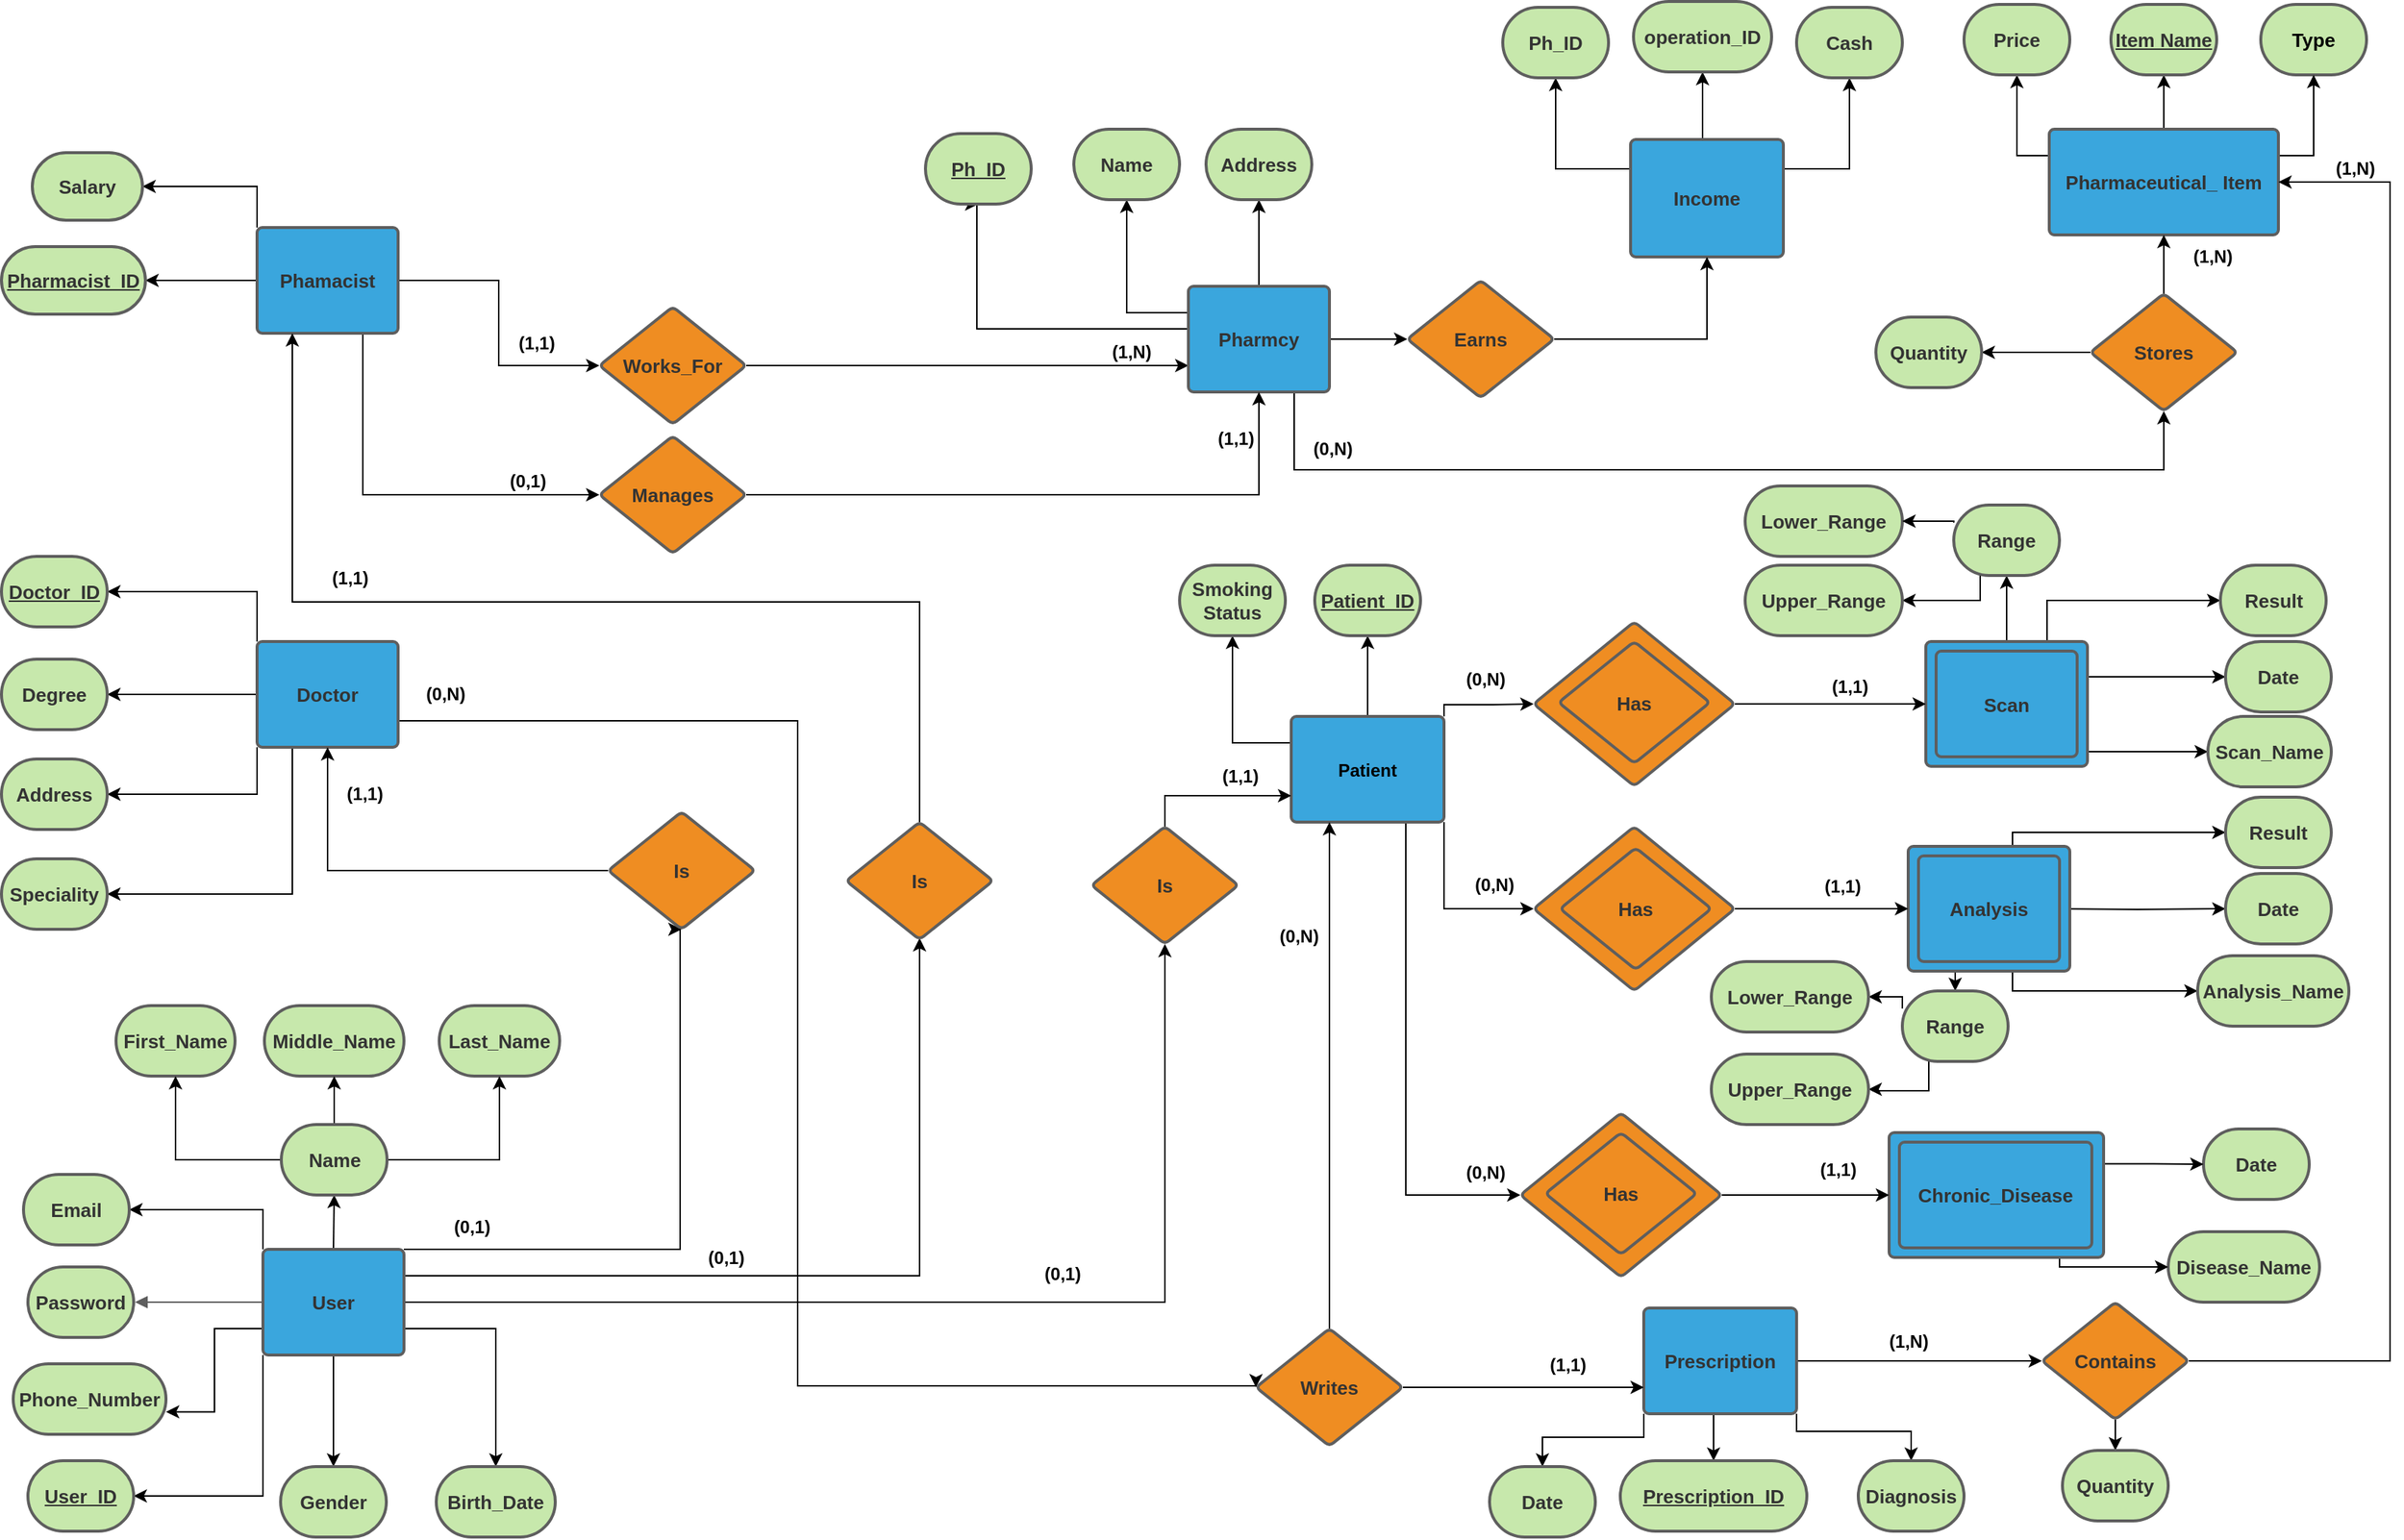 <mxfile version="14.0.1" type="device"><diagram id="SrJOFGXFFk-rsunD_GMV" name="Page-1"><mxGraphModel dx="150" dy="294" grid="0" gridSize="10" guides="1" tooltips="1" connect="1" arrows="1" fold="1" page="1" pageScale="1" pageWidth="850" pageHeight="1100" math="0" shadow="0"><root><mxCell id="0"/><mxCell id="1" parent="0"/><mxCell id="N6BmVvMpEGS1UHbYdFNa-94" style="edgeStyle=orthogonalEdgeStyle;rounded=0;orthogonalLoop=1;jettySize=auto;html=1;exitX=0;exitY=1;exitDx=0;exitDy=0;entryX=1;entryY=0.5;entryDx=0;entryDy=0;fontStyle=1" parent="1" source="N6BmVvMpEGS1UHbYdFNa-1" target="N6BmVvMpEGS1UHbYdFNa-22" edge="1"><mxGeometry relative="1" as="geometry"/></mxCell><mxCell id="UK4qWIoS8Ab12ebFQnXm-16" style="edgeStyle=orthogonalEdgeStyle;rounded=0;orthogonalLoop=1;jettySize=auto;html=1;exitX=0.5;exitY=0;exitDx=0;exitDy=0;entryX=0.5;entryY=1;entryDx=0;entryDy=0;fontStyle=1" parent="1" source="N6BmVvMpEGS1UHbYdFNa-1" target="UK4qWIoS8Ab12ebFQnXm-11" edge="1"><mxGeometry relative="1" as="geometry"/></mxCell><mxCell id="UK4qWIoS8Ab12ebFQnXm-17" style="edgeStyle=orthogonalEdgeStyle;rounded=0;orthogonalLoop=1;jettySize=auto;html=1;exitX=0;exitY=0;exitDx=0;exitDy=0;entryX=1;entryY=0.5;entryDx=0;entryDy=0;fontStyle=1" parent="1" source="N6BmVvMpEGS1UHbYdFNa-1" target="N6BmVvMpEGS1UHbYdFNa-14" edge="1"><mxGeometry relative="1" as="geometry"/></mxCell><mxCell id="UK4qWIoS8Ab12ebFQnXm-21" style="edgeStyle=orthogonalEdgeStyle;rounded=0;orthogonalLoop=1;jettySize=auto;html=1;exitX=0.5;exitY=1;exitDx=0;exitDy=0;entryX=0.5;entryY=0;entryDx=0;entryDy=0;fontStyle=1" parent="1" source="N6BmVvMpEGS1UHbYdFNa-1" target="UK4qWIoS8Ab12ebFQnXm-20" edge="1"><mxGeometry relative="1" as="geometry"/></mxCell><mxCell id="UK4qWIoS8Ab12ebFQnXm-24" style="edgeStyle=orthogonalEdgeStyle;rounded=0;orthogonalLoop=1;jettySize=auto;html=1;exitX=1;exitY=0.75;exitDx=0;exitDy=0;entryX=0.5;entryY=0;entryDx=0;entryDy=0;fontStyle=1" parent="1" source="N6BmVvMpEGS1UHbYdFNa-1" target="UK4qWIoS8Ab12ebFQnXm-23" edge="1"><mxGeometry relative="1" as="geometry"/></mxCell><mxCell id="cPiCOxo47Beo3524T_LV-2" style="edgeStyle=orthogonalEdgeStyle;rounded=0;orthogonalLoop=1;jettySize=auto;html=1;exitX=1;exitY=0;exitDx=0;exitDy=0;entryX=0.5;entryY=1;entryDx=0;entryDy=0;" parent="1" source="N6BmVvMpEGS1UHbYdFNa-1" target="LXypdyW5rtcTToKxPHiF-26" edge="1"><mxGeometry relative="1" as="geometry"><Array as="points"><mxPoint x="514" y="884"/></Array><mxPoint x="514" y="677" as="targetPoint"/></mxGeometry></mxCell><mxCell id="cPiCOxo47Beo3524T_LV-3" style="edgeStyle=orthogonalEdgeStyle;rounded=0;orthogonalLoop=1;jettySize=auto;html=1;exitX=1;exitY=0.25;exitDx=0;exitDy=0;entryX=0.5;entryY=0.988;entryDx=0;entryDy=0;entryPerimeter=0;" parent="1" source="N6BmVvMpEGS1UHbYdFNa-1" target="LXypdyW5rtcTToKxPHiF-25" edge="1"><mxGeometry relative="1" as="geometry"><mxPoint x="677" y="677" as="targetPoint"/></mxGeometry></mxCell><mxCell id="cPiCOxo47Beo3524T_LV-4" style="edgeStyle=orthogonalEdgeStyle;rounded=0;orthogonalLoop=1;jettySize=auto;html=1;exitX=1;exitY=0.5;exitDx=0;exitDy=0;" parent="1" source="N6BmVvMpEGS1UHbYdFNa-1" target="LXypdyW5rtcTToKxPHiF-24" edge="1"><mxGeometry relative="1" as="geometry"><mxPoint x="844" y="677" as="targetPoint"/></mxGeometry></mxCell><mxCell id="cPiCOxo47Beo3524T_LV-25" style="edgeStyle=orthogonalEdgeStyle;rounded=0;orthogonalLoop=1;jettySize=auto;html=1;exitX=0;exitY=0.75;exitDx=0;exitDy=0;entryX=1;entryY=0.681;entryDx=0;entryDy=0;entryPerimeter=0;" parent="1" source="N6BmVvMpEGS1UHbYdFNa-1" target="cPiCOxo47Beo3524T_LV-24" edge="1"><mxGeometry relative="1" as="geometry"/></mxCell><UserObject label="User" lucidchartObjectId="-SGSoEUG9Gz7" id="N6BmVvMpEGS1UHbYdFNa-1"><mxCell style="html=1;overflow=block;whiteSpace=wrap;;whiteSpace=wrap;fontSize=13;fontColor=#333333;spacing=3;strokeColor=#5e5e5e;strokeOpacity=100;fillOpacity=100;rounded=1;absoluteArcSize=1;arcSize=7;fillColor=#3aa6dd;strokeWidth=2;fontStyle=1" parent="1" vertex="1"><mxGeometry x="230" y="884" width="96" height="72" as="geometry"/></mxCell></UserObject><UserObject label="Email" lucidchartObjectId="dYGS0nXV1edH" id="N6BmVvMpEGS1UHbYdFNa-14"><mxCell style="html=1;overflow=block;whiteSpace=wrap;rounded=1;arcSize=50;whiteSpace=wrap;fontSize=13;fontColor=#333333;fontStyle=1;align=center;spacing=3;strokeColor=#5e5e5e;strokeOpacity=100;fillOpacity=100;fillColor=#c7e8ac;strokeWidth=2;" parent="1" vertex="1"><mxGeometry x="67" y="833" width="72" height="48" as="geometry"/></mxCell></UserObject><UserObject label="" lucidchartObjectId="zYGSJoQsdEUt" id="N6BmVvMpEGS1UHbYdFNa-15"><mxCell style="html=1;jettySize=18;whiteSpace=wrap;fontSize=11;strokeColor=#5E5E5E;rounded=1;arcSize=12;edgeStyle=orthogonalEdgeStyle;startArrow=none;;endArrow=block;endFill=1;;exitX=-0.009;exitY=0.5;exitPerimeter=0;entryX=1.013;entryY=0.5;entryPerimeter=0;fontStyle=1" parent="1" source="N6BmVvMpEGS1UHbYdFNa-1" target="N6BmVvMpEGS1UHbYdFNa-16" edge="1"><mxGeometry width="100" height="100" relative="1" as="geometry"><Array as="points"/></mxGeometry></mxCell></UserObject><UserObject label="Password" lucidchartObjectId="OYGSlnWSxsRF" id="N6BmVvMpEGS1UHbYdFNa-16"><mxCell style="html=1;overflow=block;whiteSpace=wrap;rounded=1;arcSize=50;whiteSpace=wrap;fontSize=13;fontColor=#333333;align=center;spacing=3;strokeColor=#5e5e5e;strokeOpacity=100;fillOpacity=100;fillColor=#c7e8ac;strokeWidth=2;fontStyle=1" parent="1" vertex="1"><mxGeometry x="70" y="896" width="72" height="48" as="geometry"/></mxCell></UserObject><mxCell id="UK4qWIoS8Ab12ebFQnXm-51" style="edgeStyle=orthogonalEdgeStyle;rounded=0;orthogonalLoop=1;jettySize=auto;html=1;exitX=1;exitY=0.5;exitDx=0;exitDy=0;entryX=0;entryY=0.75;entryDx=0;entryDy=0;fontStyle=1" parent="1" source="N6BmVvMpEGS1UHbYdFNa-19" target="N6BmVvMpEGS1UHbYdFNa-20" edge="1"><mxGeometry relative="1" as="geometry"/></mxCell><UserObject label="Works_For" lucidchartObjectId="PZGSMww8vtWz" id="N6BmVvMpEGS1UHbYdFNa-19"><mxCell style="html=1;overflow=block;whiteSpace=wrap;rhombus;whiteSpace=wrap;fontSize=13;fontColor=#333333;align=center;spacing=3;strokeColor=#5e5e5e;strokeOpacity=100;fillOpacity=100;rounded=1;absoluteArcSize=1;arcSize=7;fillColor=#ef8d22;strokeWidth=2;fontStyle=1" parent="1" vertex="1"><mxGeometry x="459" y="242" width="100" height="80" as="geometry"/></mxCell></UserObject><mxCell id="UK4qWIoS8Ab12ebFQnXm-64" style="edgeStyle=orthogonalEdgeStyle;rounded=0;orthogonalLoop=1;jettySize=auto;html=1;exitX=0;exitY=0.5;exitDx=0;exitDy=0;entryX=0.5;entryY=1;entryDx=0;entryDy=0;fontStyle=1" parent="1" source="N6BmVvMpEGS1UHbYdFNa-20" target="UK4qWIoS8Ab12ebFQnXm-34" edge="1"><mxGeometry relative="1" as="geometry"><Array as="points"><mxPoint x="860" y="257"/><mxPoint x="716" y="257"/></Array></mxGeometry></mxCell><mxCell id="UK4qWIoS8Ab12ebFQnXm-65" style="edgeStyle=orthogonalEdgeStyle;rounded=0;orthogonalLoop=1;jettySize=auto;html=1;exitX=0;exitY=0.25;exitDx=0;exitDy=0;entryX=0.5;entryY=1;entryDx=0;entryDy=0;fontStyle=1" parent="1" source="N6BmVvMpEGS1UHbYdFNa-20" target="UK4qWIoS8Ab12ebFQnXm-36" edge="1"><mxGeometry relative="1" as="geometry"/></mxCell><mxCell id="UK4qWIoS8Ab12ebFQnXm-68" style="edgeStyle=orthogonalEdgeStyle;rounded=0;orthogonalLoop=1;jettySize=auto;html=1;exitX=0.5;exitY=0;exitDx=0;exitDy=0;entryX=0.5;entryY=1;entryDx=0;entryDy=0;fontStyle=1" parent="1" source="N6BmVvMpEGS1UHbYdFNa-20" target="UK4qWIoS8Ab12ebFQnXm-58" edge="1"><mxGeometry relative="1" as="geometry"/></mxCell><mxCell id="UK4qWIoS8Ab12ebFQnXm-76" style="edgeStyle=orthogonalEdgeStyle;rounded=0;orthogonalLoop=1;jettySize=auto;html=1;exitX=1;exitY=0.5;exitDx=0;exitDy=0;fontStyle=1" parent="1" source="N6BmVvMpEGS1UHbYdFNa-20" target="UK4qWIoS8Ab12ebFQnXm-74" edge="1"><mxGeometry relative="1" as="geometry"/></mxCell><mxCell id="LXypdyW5rtcTToKxPHiF-21" style="edgeStyle=orthogonalEdgeStyle;rounded=0;orthogonalLoop=1;jettySize=auto;html=1;exitX=0.75;exitY=1;exitDx=0;exitDy=0;entryX=0.5;entryY=1;entryDx=0;entryDy=0;" parent="1" source="N6BmVvMpEGS1UHbYdFNa-20" target="UK4qWIoS8Ab12ebFQnXm-61" edge="1"><mxGeometry relative="1" as="geometry"><Array as="points"><mxPoint x="932" y="353"/><mxPoint x="1524" y="353"/></Array></mxGeometry></mxCell><UserObject label="Pharmcy" lucidchartObjectId="J0GSvKQGq9gK" id="N6BmVvMpEGS1UHbYdFNa-20"><mxCell style="html=1;overflow=block;whiteSpace=wrap;;whiteSpace=wrap;fontSize=13;fontColor=#333333;align=center;spacing=7;strokeColor=#5e5e5e;strokeOpacity=100;fillOpacity=100;rounded=1;absoluteArcSize=1;arcSize=7;fillColor=#3aa6dd;strokeWidth=2;fontStyle=1" parent="1" vertex="1"><mxGeometry x="860" y="228" width="96" height="72" as="geometry"/></mxCell></UserObject><UserObject label="User_ID" lucidchartObjectId="R1GS1SDH2Mbg" id="N6BmVvMpEGS1UHbYdFNa-22"><mxCell style="html=1;overflow=block;whiteSpace=wrap;rounded=1;arcSize=50;whiteSpace=wrap;fontSize=13;fontColor=#333333;fontStyle=5;align=center;spacing=3;strokeColor=#5e5e5e;strokeOpacity=100;fillOpacity=100;fillColor=#c7e8ac;strokeWidth=2;" parent="1" vertex="1"><mxGeometry x="70" y="1028" width="72" height="48" as="geometry"/></mxCell></UserObject><mxCell id="UK4qWIoS8Ab12ebFQnXm-49" style="edgeStyle=orthogonalEdgeStyle;rounded=0;orthogonalLoop=1;jettySize=auto;html=1;exitX=0.75;exitY=1;exitDx=0;exitDy=0;entryX=0;entryY=0.5;entryDx=0;entryDy=0;fontStyle=1" parent="1" source="N6BmVvMpEGS1UHbYdFNa-31" target="UK4qWIoS8Ab12ebFQnXm-30" edge="1"><mxGeometry relative="1" as="geometry"/></mxCell><mxCell id="UK4qWIoS8Ab12ebFQnXm-50" style="edgeStyle=orthogonalEdgeStyle;rounded=0;orthogonalLoop=1;jettySize=auto;html=1;exitX=1;exitY=0.5;exitDx=0;exitDy=0;entryX=0;entryY=0.5;entryDx=0;entryDy=0;fontStyle=1" parent="1" source="N6BmVvMpEGS1UHbYdFNa-31" target="N6BmVvMpEGS1UHbYdFNa-19" edge="1"><mxGeometry relative="1" as="geometry"/></mxCell><mxCell id="cPiCOxo47Beo3524T_LV-22" style="edgeStyle=orthogonalEdgeStyle;rounded=0;orthogonalLoop=1;jettySize=auto;html=1;exitX=0;exitY=0.5;exitDx=0;exitDy=0;entryX=1;entryY=0.5;entryDx=0;entryDy=0;" parent="1" source="N6BmVvMpEGS1UHbYdFNa-31" target="hWyK3MEY5wXp8ldDRZPH-13" edge="1"><mxGeometry relative="1" as="geometry"/></mxCell><mxCell id="Si9dY1vlD9MWlboweXO1-2" style="edgeStyle=orthogonalEdgeStyle;rounded=0;orthogonalLoop=1;jettySize=auto;html=1;exitX=0;exitY=0;exitDx=0;exitDy=0;entryX=1;entryY=0.5;entryDx=0;entryDy=0;" parent="1" source="N6BmVvMpEGS1UHbYdFNa-31" target="Si9dY1vlD9MWlboweXO1-1" edge="1"><mxGeometry relative="1" as="geometry"/></mxCell><UserObject label="Phamacist" lucidchartObjectId="CaHSCyLZCDPA" id="N6BmVvMpEGS1UHbYdFNa-31"><mxCell style="html=1;overflow=block;whiteSpace=wrap;;whiteSpace=wrap;fontSize=13;fontColor=#333333;align=center;spacing=7;strokeColor=#5e5e5e;strokeOpacity=100;fillOpacity=100;rounded=1;absoluteArcSize=1;arcSize=7;fillColor=#3aa6dd;strokeWidth=2;fontStyle=1" parent="1" vertex="1"><mxGeometry x="226" y="188" width="96" height="72" as="geometry"/></mxCell></UserObject><mxCell id="6YdUePQtOF0OQLc7jwly-23" style="edgeStyle=orthogonalEdgeStyle;rounded=0;orthogonalLoop=1;jettySize=auto;html=1;exitX=0.75;exitY=0;exitDx=0;exitDy=0;entryX=0;entryY=0.5;entryDx=0;entryDy=0;" parent="1" source="N6BmVvMpEGS1UHbYdFNa-36" target="N6BmVvMpEGS1UHbYdFNa-44" edge="1"><mxGeometry relative="1" as="geometry"/></mxCell><mxCell id="6YdUePQtOF0OQLc7jwly-25" style="edgeStyle=orthogonalEdgeStyle;rounded=0;orthogonalLoop=1;jettySize=auto;html=1;exitX=1;exitY=0.25;exitDx=0;exitDy=0;entryX=0;entryY=0.5;entryDx=0;entryDy=0;" parent="1" source="N6BmVvMpEGS1UHbYdFNa-36" target="N6BmVvMpEGS1UHbYdFNa-42" edge="1"><mxGeometry relative="1" as="geometry"><mxPoint x="1530.98" y="478.588" as="targetPoint"/><Array as="points"><mxPoint x="1472" y="494"/></Array></mxGeometry></mxCell><mxCell id="ACIOXOJVwjQED-e7u1HB-9" style="edgeStyle=orthogonalEdgeStyle;rounded=0;orthogonalLoop=1;jettySize=auto;html=1;exitX=0.5;exitY=0;exitDx=0;exitDy=0;entryX=0.5;entryY=1;entryDx=0;entryDy=0;" parent="1" source="N6BmVvMpEGS1UHbYdFNa-36" target="ACIOXOJVwjQED-e7u1HB-4" edge="1"><mxGeometry relative="1" as="geometry"/></mxCell><mxCell id="ACIOXOJVwjQED-e7u1HB-14" style="edgeStyle=orthogonalEdgeStyle;rounded=0;orthogonalLoop=1;jettySize=auto;html=1;exitX=1;exitY=0.75;exitDx=0;exitDy=0;entryX=0;entryY=0.5;entryDx=0;entryDy=0;" parent="1" source="N6BmVvMpEGS1UHbYdFNa-36" target="N6BmVvMpEGS1UHbYdFNa-40" edge="1"><mxGeometry relative="1" as="geometry"><Array as="points"><mxPoint x="1472" y="545"/></Array></mxGeometry></mxCell><UserObject label="Scans" lucidchartObjectId="TfHS3AQrBClq" id="N6BmVvMpEGS1UHbYdFNa-36"><mxCell style="html=1;overflow=block;whiteSpace=wrap;;whiteSpace=wrap;fontSize=13;fontColor=#333333;align=center;spacing=7;strokeColor=#5e5e5e;strokeOpacity=100;fillOpacity=100;rounded=1;absoluteArcSize=1;arcSize=7;fillColor=#3aa6dd;strokeWidth=2;fontStyle=1" parent="1" vertex="1"><mxGeometry x="1362" y="470" width="110" height="85" as="geometry"/></mxCell></UserObject><UserObject label="Scan_Name" lucidchartObjectId="ugHShS6XO9Eq" id="N6BmVvMpEGS1UHbYdFNa-40"><mxCell style="html=1;overflow=block;whiteSpace=wrap;rounded=1;arcSize=50;whiteSpace=wrap;fontSize=13;fontColor=#333333;align=center;spacing=3;strokeColor=#5e5e5e;strokeOpacity=100;fillOpacity=100;fillColor=#c7e8ac;strokeWidth=2;fontStyle=1" parent="1" vertex="1"><mxGeometry x="1554" y="521" width="84" height="48" as="geometry"/></mxCell></UserObject><UserObject label="Date" lucidchartObjectId="OgHSLH1Q~NTP" id="N6BmVvMpEGS1UHbYdFNa-42"><mxCell style="html=1;overflow=block;whiteSpace=wrap;rounded=1;arcSize=50;whiteSpace=wrap;fontSize=13;fontColor=#333333;align=center;spacing=3;strokeColor=#5e5e5e;strokeOpacity=100;fillOpacity=100;fillColor=#c7e8ac;strokeWidth=2;fontStyle=1" parent="1" vertex="1"><mxGeometry x="1566" y="470" width="72" height="48" as="geometry"/></mxCell></UserObject><UserObject label="Result" lucidchartObjectId="ZgHS8Fq8jt4v" id="N6BmVvMpEGS1UHbYdFNa-44"><mxCell style="html=1;overflow=block;whiteSpace=wrap;rounded=1;arcSize=50;whiteSpace=wrap;fontSize=13;fontColor=#333333;align=center;spacing=3;strokeColor=#5e5e5e;strokeOpacity=100;fillOpacity=100;fillColor=#c7e8ac;strokeWidth=2;fontStyle=1" parent="1" vertex="1"><mxGeometry x="1562.5" y="418" width="72" height="48" as="geometry"/></mxCell></UserObject><mxCell id="UK4qWIoS8Ab12ebFQnXm-3" style="edgeStyle=orthogonalEdgeStyle;rounded=0;orthogonalLoop=1;jettySize=auto;html=1;exitX=0;exitY=0.5;exitDx=0;exitDy=0;entryX=1;entryY=0.5;entryDx=0;entryDy=0;fontStyle=1" parent="1" source="N6BmVvMpEGS1UHbYdFNa-47" target="hWyK3MEY5wXp8ldDRZPH-2" edge="1"><mxGeometry relative="1" as="geometry"/></mxCell><mxCell id="UK4qWIoS8Ab12ebFQnXm-19" style="edgeStyle=orthogonalEdgeStyle;rounded=0;orthogonalLoop=1;jettySize=auto;html=1;exitX=0;exitY=1;exitDx=0;exitDy=0;entryX=1;entryY=0.5;entryDx=0;entryDy=0;fontStyle=1" parent="1" source="N6BmVvMpEGS1UHbYdFNa-47" target="hWyK3MEY5wXp8ldDRZPH-11" edge="1"><mxGeometry relative="1" as="geometry"/></mxCell><mxCell id="UK4qWIoS8Ab12ebFQnXm-115" style="edgeStyle=orthogonalEdgeStyle;rounded=0;orthogonalLoop=1;jettySize=auto;html=1;exitX=0;exitY=0;exitDx=0;exitDy=0;entryX=1;entryY=0.5;entryDx=0;entryDy=0;" parent="1" source="N6BmVvMpEGS1UHbYdFNa-47" target="UK4qWIoS8Ab12ebFQnXm-114" edge="1"><mxGeometry relative="1" as="geometry"/></mxCell><mxCell id="LXypdyW5rtcTToKxPHiF-2" style="edgeStyle=orthogonalEdgeStyle;rounded=0;orthogonalLoop=1;jettySize=auto;html=1;exitX=0.25;exitY=1;exitDx=0;exitDy=0;entryX=1;entryY=0.5;entryDx=0;entryDy=0;" parent="1" source="N6BmVvMpEGS1UHbYdFNa-47" target="LXypdyW5rtcTToKxPHiF-1" edge="1"><mxGeometry relative="1" as="geometry"/></mxCell><mxCell id="LXypdyW5rtcTToKxPHiF-10" style="edgeStyle=orthogonalEdgeStyle;rounded=0;orthogonalLoop=1;jettySize=auto;html=1;exitX=1;exitY=0.75;exitDx=0;exitDy=0;entryX=0;entryY=0.5;entryDx=0;entryDy=0;" parent="1" source="N6BmVvMpEGS1UHbYdFNa-47" target="LXypdyW5rtcTToKxPHiF-3" edge="1"><mxGeometry relative="1" as="geometry"><Array as="points"><mxPoint x="594" y="524"/><mxPoint x="594" y="977"/></Array></mxGeometry></mxCell><UserObject label="Doctor" lucidchartObjectId="ovHSjndOjdJD" id="N6BmVvMpEGS1UHbYdFNa-47"><mxCell style="html=1;overflow=block;whiteSpace=wrap;;whiteSpace=wrap;fontSize=13;fontColor=#333333;align=center;spacing=7;strokeColor=#5e5e5e;strokeOpacity=100;fillOpacity=100;rounded=1;absoluteArcSize=1;arcSize=7;fillColor=#3aa6dd;strokeWidth=2;fontStyle=1" parent="1" vertex="1"><mxGeometry x="226" y="470" width="96" height="72" as="geometry"/></mxCell></UserObject><mxCell id="cPiCOxo47Beo3524T_LV-13" style="edgeStyle=orthogonalEdgeStyle;rounded=0;orthogonalLoop=1;jettySize=auto;html=1;exitX=0.75;exitY=0;exitDx=0;exitDy=0;entryX=0;entryY=0.5;entryDx=0;entryDy=0;" parent="1" target="cPiCOxo47Beo3524T_LV-10" edge="1"><mxGeometry relative="1" as="geometry"><mxPoint x="1421" y="616" as="sourcePoint"/><Array as="points"><mxPoint x="1421" y="600"/></Array></mxGeometry></mxCell><mxCell id="cPiCOxo47Beo3524T_LV-15" style="edgeStyle=orthogonalEdgeStyle;rounded=0;orthogonalLoop=1;jettySize=auto;html=1;exitX=1;exitY=0.5;exitDx=0;exitDy=0;entryX=0;entryY=0.5;entryDx=0;entryDy=0;" parent="1" target="cPiCOxo47Beo3524T_LV-9" edge="1"><mxGeometry relative="1" as="geometry"><mxPoint x="1445" y="652" as="sourcePoint"/></mxGeometry></mxCell><mxCell id="cPiCOxo47Beo3524T_LV-16" style="edgeStyle=orthogonalEdgeStyle;rounded=0;orthogonalLoop=1;jettySize=auto;html=1;exitX=0.75;exitY=1;exitDx=0;exitDy=0;entryX=0;entryY=0.5;entryDx=0;entryDy=0;" parent="1" target="cPiCOxo47Beo3524T_LV-8" edge="1"><mxGeometry relative="1" as="geometry"><mxPoint x="1421" y="688" as="sourcePoint"/><Array as="points"><mxPoint x="1421" y="708"/></Array></mxGeometry></mxCell><UserObject label="Type" lucidchartObjectId="q4GSKJaUH7Fd" id="N6BmVvMpEGS1UHbYdFNa-136"><mxCell style="html=1;overflow=block;whiteSpace=wrap;rounded=1;arcSize=50;whiteSpace=wrap;fontSize=13;fontStyle=1;align=center;spacing=3;strokeOpacity=100;fillOpacity=100;strokeWidth=2;strokeColor=#5E5E5E;fillColor=#C7E8AC;" parent="1" vertex="1"><mxGeometry x="1590" y="36" width="72" height="48" as="geometry"/></mxCell></UserObject><mxCell id="UK4qWIoS8Ab12ebFQnXm-89" style="edgeStyle=orthogonalEdgeStyle;rounded=0;orthogonalLoop=1;jettySize=auto;html=1;exitX=1;exitY=0.25;exitDx=0;exitDy=0;entryX=0.5;entryY=1;entryDx=0;entryDy=0;fontStyle=1" parent="1" source="N6BmVvMpEGS1UHbYdFNa-154" target="N6BmVvMpEGS1UHbYdFNa-136" edge="1"><mxGeometry relative="1" as="geometry"/></mxCell><mxCell id="UK4qWIoS8Ab12ebFQnXm-104" style="edgeStyle=orthogonalEdgeStyle;rounded=0;orthogonalLoop=1;jettySize=auto;html=1;exitX=0.5;exitY=0;exitDx=0;exitDy=0;entryX=0.5;entryY=1;entryDx=0;entryDy=0;fontStyle=1" parent="1" source="N6BmVvMpEGS1UHbYdFNa-154" target="UK4qWIoS8Ab12ebFQnXm-85" edge="1"><mxGeometry relative="1" as="geometry"/></mxCell><mxCell id="UK4qWIoS8Ab12ebFQnXm-105" style="edgeStyle=orthogonalEdgeStyle;rounded=0;orthogonalLoop=1;jettySize=auto;html=1;exitX=0;exitY=0.25;exitDx=0;exitDy=0;entryX=0.5;entryY=1;entryDx=0;entryDy=0;fontStyle=1" parent="1" source="N6BmVvMpEGS1UHbYdFNa-154" target="UK4qWIoS8Ab12ebFQnXm-86" edge="1"><mxGeometry relative="1" as="geometry"/></mxCell><UserObject label="Pharmaceutical_ Item" lucidchartObjectId="J0GSvKQGq9gK" id="N6BmVvMpEGS1UHbYdFNa-154"><mxCell style="html=1;overflow=block;whiteSpace=wrap;;whiteSpace=wrap;fontSize=13;fontColor=#333333;align=center;spacing=7;strokeColor=#5e5e5e;strokeOpacity=100;fillOpacity=100;rounded=1;absoluteArcSize=1;arcSize=7;fillColor=#3aa6dd;strokeWidth=2;fontStyle=1" parent="1" vertex="1"><mxGeometry x="1446" y="121" width="156" height="72" as="geometry"/></mxCell></UserObject><mxCell id="N6BmVvMpEGS1UHbYdFNa-155" style="edgeStyle=orthogonalEdgeStyle;rounded=0;orthogonalLoop=1;jettySize=auto;html=1;exitX=0.5;exitY=1;exitDx=0;exitDy=0;fontStyle=1" parent="1" edge="1"><mxGeometry relative="1" as="geometry"><mxPoint x="1516" y="77" as="sourcePoint"/><mxPoint x="1516" y="77" as="targetPoint"/></mxGeometry></mxCell><mxCell id="UK4qWIoS8Ab12ebFQnXm-119" style="edgeStyle=orthogonalEdgeStyle;rounded=0;orthogonalLoop=1;jettySize=auto;html=1;exitX=0.5;exitY=0;exitDx=0;exitDy=0;entryX=0.5;entryY=1;entryDx=0;entryDy=0;" parent="1" source="N6BmVvMpEGS1UHbYdFNa-180" target="UK4qWIoS8Ab12ebFQnXm-118" edge="1"><mxGeometry relative="1" as="geometry"/></mxCell><mxCell id="UK4qWIoS8Ab12ebFQnXm-121" style="edgeStyle=orthogonalEdgeStyle;rounded=0;orthogonalLoop=1;jettySize=auto;html=1;exitX=1;exitY=0;exitDx=0;exitDy=0;entryX=0;entryY=0.5;entryDx=0;entryDy=0;" parent="1" source="N6BmVvMpEGS1UHbYdFNa-180" target="UK4qWIoS8Ab12ebFQnXm-120" edge="1"><mxGeometry relative="1" as="geometry"><Array as="points"><mxPoint x="1034" y="513"/><mxPoint x="1065" y="513"/></Array></mxGeometry></mxCell><mxCell id="cPiCOxo47Beo3524T_LV-37" style="edgeStyle=orthogonalEdgeStyle;rounded=0;orthogonalLoop=1;jettySize=auto;html=1;exitX=1;exitY=1;exitDx=0;exitDy=0;entryX=0;entryY=0.5;entryDx=0;entryDy=0;" parent="1" source="N6BmVvMpEGS1UHbYdFNa-180" target="cPiCOxo47Beo3524T_LV-35" edge="1"><mxGeometry relative="1" as="geometry"/></mxCell><mxCell id="cPiCOxo47Beo3524T_LV-54" style="edgeStyle=orthogonalEdgeStyle;rounded=0;orthogonalLoop=1;jettySize=auto;html=1;exitX=0.75;exitY=1;exitDx=0;exitDy=0;entryX=0;entryY=0.5;entryDx=0;entryDy=0;" parent="1" source="N6BmVvMpEGS1UHbYdFNa-180" target="cPiCOxo47Beo3524T_LV-51" edge="1"><mxGeometry relative="1" as="geometry"/></mxCell><mxCell id="LXypdyW5rtcTToKxPHiF-31" style="edgeStyle=orthogonalEdgeStyle;rounded=0;orthogonalLoop=1;jettySize=auto;html=1;exitX=0;exitY=0.25;exitDx=0;exitDy=0;entryX=0.5;entryY=1;entryDx=0;entryDy=0;" parent="1" source="N6BmVvMpEGS1UHbYdFNa-180" target="LXypdyW5rtcTToKxPHiF-30" edge="1"><mxGeometry relative="1" as="geometry"/></mxCell><UserObject label="&lt;span style=&quot;color: rgb(0 , 0 , 0) ; font-size: 12px&quot;&gt;Patient&lt;/span&gt;" lucidchartObjectId="TfHS3AQrBClq" id="N6BmVvMpEGS1UHbYdFNa-180"><mxCell style="html=1;overflow=block;whiteSpace=wrap;;whiteSpace=wrap;fontSize=13;fontColor=#333333;align=center;spacing=7;strokeColor=#5e5e5e;strokeOpacity=100;fillOpacity=100;rounded=1;absoluteArcSize=1;arcSize=7;fillColor=#3aa6dd;strokeWidth=2;fontStyle=1" parent="1" vertex="1"><mxGeometry x="930" y="521" width="104" height="72" as="geometry"/></mxCell></UserObject><mxCell id="N6BmVvMpEGS1UHbYdFNa-187" value="(1,1)" style="text;html=1;align=center;verticalAlign=middle;resizable=0;points=[];autosize=1;fontStyle=1" parent="1" vertex="1"><mxGeometry x="396" y="257" width="40" height="20" as="geometry"/></mxCell><mxCell id="N6BmVvMpEGS1UHbYdFNa-191" value="(1,1)" style="text;html=1;align=center;verticalAlign=middle;resizable=0;points=[];autosize=1;fontStyle=1" parent="1" vertex="1"><mxGeometry x="872" y="322" width="40" height="20" as="geometry"/></mxCell><UserObject label="Degree" lucidchartObjectId="OYGSlnWSxsRF" id="hWyK3MEY5wXp8ldDRZPH-2"><mxCell style="html=1;overflow=block;whiteSpace=wrap;rounded=1;arcSize=50;whiteSpace=wrap;fontSize=13;fontColor=#333333;align=center;spacing=3;strokeColor=#5e5e5e;strokeOpacity=100;fillOpacity=100;fillColor=#c7e8ac;strokeWidth=2;fontStyle=1" parent="1" vertex="1"><mxGeometry x="52" y="482" width="72" height="48" as="geometry"/></mxCell></UserObject><UserObject label="Address" lucidchartObjectId="OYGSlnWSxsRF" id="hWyK3MEY5wXp8ldDRZPH-11"><mxCell style="html=1;overflow=block;whiteSpace=wrap;rounded=1;arcSize=50;whiteSpace=wrap;fontSize=13;fontColor=#333333;align=center;spacing=3;strokeColor=#5e5e5e;strokeOpacity=100;fillOpacity=100;fillColor=#c7e8ac;strokeWidth=2;fontStyle=1" parent="1" vertex="1"><mxGeometry x="52" y="550" width="72" height="48" as="geometry"/></mxCell></UserObject><UserObject label="Pharmacist_ID" lucidchartObjectId="dYGS0nXV1edH" id="hWyK3MEY5wXp8ldDRZPH-13"><mxCell style="html=1;overflow=block;whiteSpace=wrap;rounded=1;arcSize=50;whiteSpace=wrap;fontSize=13;fontColor=#333333;fontStyle=5;align=center;spacing=3;strokeColor=#5e5e5e;strokeOpacity=100;fillOpacity=100;fillColor=#c7e8ac;strokeWidth=2;" parent="1" vertex="1"><mxGeometry x="52" y="201" width="98" height="46" as="geometry"/></mxCell></UserObject><mxCell id="UK4qWIoS8Ab12ebFQnXm-96" style="edgeStyle=orthogonalEdgeStyle;rounded=0;orthogonalLoop=1;jettySize=auto;html=1;exitX=0;exitY=0.25;exitDx=0;exitDy=0;fontStyle=1" parent="1" source="KkuqJVuLSE56TDZzYvB7-1" target="UK4qWIoS8Ab12ebFQnXm-93" edge="1"><mxGeometry relative="1" as="geometry"/></mxCell><mxCell id="UK4qWIoS8Ab12ebFQnXm-98" style="edgeStyle=orthogonalEdgeStyle;rounded=0;orthogonalLoop=1;jettySize=auto;html=1;exitX=0.5;exitY=0;exitDx=0;exitDy=0;entryX=0.5;entryY=1;entryDx=0;entryDy=0;fontStyle=1" parent="1" source="KkuqJVuLSE56TDZzYvB7-1" target="UK4qWIoS8Ab12ebFQnXm-94" edge="1"><mxGeometry relative="1" as="geometry"><Array as="points"><mxPoint x="1210" y="128"/></Array></mxGeometry></mxCell><mxCell id="UK4qWIoS8Ab12ebFQnXm-99" style="edgeStyle=orthogonalEdgeStyle;rounded=0;orthogonalLoop=1;jettySize=auto;html=1;exitX=1;exitY=0.25;exitDx=0;exitDy=0;entryX=0.5;entryY=1;entryDx=0;entryDy=0;fontStyle=1" parent="1" source="KkuqJVuLSE56TDZzYvB7-1" target="UK4qWIoS8Ab12ebFQnXm-95" edge="1"><mxGeometry relative="1" as="geometry"/></mxCell><UserObject label="Income" lucidchartObjectId="J0GSvKQGq9gK" id="KkuqJVuLSE56TDZzYvB7-1"><mxCell style="html=1;overflow=block;whiteSpace=wrap;;whiteSpace=wrap;fontSize=13;fontColor=#333333;align=center;spacing=7;strokeColor=#5e5e5e;strokeOpacity=100;fillOpacity=100;rounded=1;absoluteArcSize=1;arcSize=7;fillColor=#3aa6dd;strokeWidth=2;fontStyle=1" parent="1" vertex="1"><mxGeometry x="1161" y="128" width="104" height="80" as="geometry"/></mxCell></UserObject><UserObject label="First_Name" lucidchartObjectId="dYGS0nXV1edH" id="UK4qWIoS8Ab12ebFQnXm-8"><mxCell style="html=1;overflow=block;whiteSpace=wrap;rounded=1;arcSize=50;whiteSpace=wrap;fontSize=13;fontColor=#333333;fontStyle=1;align=center;spacing=3;strokeColor=#5e5e5e;strokeOpacity=100;fillOpacity=100;fillColor=#c7e8ac;strokeWidth=2;" parent="1" vertex="1"><mxGeometry x="130" y="718" width="81" height="48" as="geometry"/></mxCell></UserObject><UserObject label="Last_Name" lucidchartObjectId="dYGS0nXV1edH" id="UK4qWIoS8Ab12ebFQnXm-9"><mxCell style="html=1;overflow=block;whiteSpace=wrap;rounded=1;arcSize=50;whiteSpace=wrap;fontSize=13;fontColor=#333333;fontStyle=1;align=center;spacing=3;strokeColor=#5e5e5e;strokeOpacity=100;fillOpacity=100;fillColor=#c7e8ac;strokeWidth=2;" parent="1" vertex="1"><mxGeometry x="350" y="718" width="82" height="48" as="geometry"/></mxCell></UserObject><UserObject label="Middle_Name" lucidchartObjectId="dYGS0nXV1edH" id="UK4qWIoS8Ab12ebFQnXm-10"><mxCell style="html=1;overflow=block;whiteSpace=wrap;rounded=1;arcSize=50;whiteSpace=wrap;fontSize=13;fontColor=#333333;fontStyle=1;align=center;spacing=3;strokeColor=#5e5e5e;strokeOpacity=100;fillOpacity=100;fillColor=#c7e8ac;strokeWidth=2;" parent="1" vertex="1"><mxGeometry x="231" y="718" width="95" height="48" as="geometry"/></mxCell></UserObject><mxCell id="UK4qWIoS8Ab12ebFQnXm-13" style="edgeStyle=orthogonalEdgeStyle;rounded=0;orthogonalLoop=1;jettySize=auto;html=1;exitX=0.5;exitY=0;exitDx=0;exitDy=0;entryX=0.5;entryY=1;entryDx=0;entryDy=0;fontStyle=1" parent="1" source="UK4qWIoS8Ab12ebFQnXm-11" target="UK4qWIoS8Ab12ebFQnXm-10" edge="1"><mxGeometry relative="1" as="geometry"/></mxCell><mxCell id="UK4qWIoS8Ab12ebFQnXm-14" style="edgeStyle=orthogonalEdgeStyle;rounded=0;orthogonalLoop=1;jettySize=auto;html=1;exitX=1;exitY=0.5;exitDx=0;exitDy=0;entryX=0.5;entryY=1;entryDx=0;entryDy=0;fontStyle=1" parent="1" source="UK4qWIoS8Ab12ebFQnXm-11" target="UK4qWIoS8Ab12ebFQnXm-9" edge="1"><mxGeometry relative="1" as="geometry"/></mxCell><mxCell id="UK4qWIoS8Ab12ebFQnXm-15" style="edgeStyle=orthogonalEdgeStyle;rounded=0;orthogonalLoop=1;jettySize=auto;html=1;exitX=0;exitY=0.5;exitDx=0;exitDy=0;entryX=0.5;entryY=1;entryDx=0;entryDy=0;fontStyle=1" parent="1" source="UK4qWIoS8Ab12ebFQnXm-11" target="UK4qWIoS8Ab12ebFQnXm-8" edge="1"><mxGeometry relative="1" as="geometry"/></mxCell><UserObject label="Name" lucidchartObjectId="dYGS0nXV1edH" id="UK4qWIoS8Ab12ebFQnXm-11"><mxCell style="html=1;overflow=block;whiteSpace=wrap;rounded=1;arcSize=50;whiteSpace=wrap;fontSize=13;fontColor=#333333;fontStyle=1;align=center;spacing=3;strokeColor=#5e5e5e;strokeOpacity=100;fillOpacity=100;fillColor=#c7e8ac;strokeWidth=2;" parent="1" vertex="1"><mxGeometry x="242.5" y="799" width="72" height="48" as="geometry"/></mxCell></UserObject><UserObject label="Gender" lucidchartObjectId="dYGS0nXV1edH" id="UK4qWIoS8Ab12ebFQnXm-20"><mxCell style="html=1;overflow=block;whiteSpace=wrap;rounded=1;arcSize=50;whiteSpace=wrap;fontSize=13;fontColor=#333333;fontStyle=1;align=center;spacing=3;strokeColor=#5e5e5e;strokeOpacity=100;fillOpacity=100;fillColor=#c7e8ac;strokeWidth=2;" parent="1" vertex="1"><mxGeometry x="242" y="1032" width="72" height="48" as="geometry"/></mxCell></UserObject><UserObject label="Birth_Date" lucidchartObjectId="dYGS0nXV1edH" id="UK4qWIoS8Ab12ebFQnXm-23"><mxCell style="html=1;overflow=block;whiteSpace=wrap;rounded=1;arcSize=50;whiteSpace=wrap;fontSize=13;fontColor=#333333;fontStyle=1;align=center;spacing=3;strokeColor=#5e5e5e;strokeOpacity=100;fillOpacity=100;fillColor=#c7e8ac;strokeWidth=2;" parent="1" vertex="1"><mxGeometry x="348" y="1032" width="81" height="48" as="geometry"/></mxCell></UserObject><mxCell id="UK4qWIoS8Ab12ebFQnXm-47" style="edgeStyle=orthogonalEdgeStyle;rounded=0;orthogonalLoop=1;jettySize=auto;html=1;exitX=1;exitY=0.5;exitDx=0;exitDy=0;entryX=0.5;entryY=1;entryDx=0;entryDy=0;fontStyle=1" parent="1" source="UK4qWIoS8Ab12ebFQnXm-30" target="N6BmVvMpEGS1UHbYdFNa-20" edge="1"><mxGeometry relative="1" as="geometry"/></mxCell><UserObject label="Manages" lucidchartObjectId="PZGSMww8vtWz" id="UK4qWIoS8Ab12ebFQnXm-30"><mxCell style="html=1;overflow=block;whiteSpace=wrap;rhombus;whiteSpace=wrap;fontSize=13;fontColor=#333333;align=center;spacing=3;strokeColor=#5e5e5e;strokeOpacity=100;fillOpacity=100;rounded=1;absoluteArcSize=1;arcSize=7;fillColor=#ef8d22;strokeWidth=2;fontStyle=1" parent="1" vertex="1"><mxGeometry x="459" y="330" width="100" height="80" as="geometry"/></mxCell></UserObject><mxCell id="UK4qWIoS8Ab12ebFQnXm-33" value="(0,1)" style="text;html=1;align=center;verticalAlign=middle;resizable=0;points=[];autosize=1;fontStyle=1" parent="1" vertex="1"><mxGeometry x="392" y="352" width="35" height="18" as="geometry"/></mxCell><UserObject label="Ph_ID" lucidchartObjectId="OYGSlnWSxsRF" id="UK4qWIoS8Ab12ebFQnXm-34"><mxCell style="html=1;overflow=block;whiteSpace=wrap;rounded=1;arcSize=50;whiteSpace=wrap;fontSize=13;fontColor=#333333;align=center;spacing=3;strokeColor=#5e5e5e;strokeOpacity=100;fillOpacity=100;fillColor=#c7e8ac;strokeWidth=2;fontStyle=5" parent="1" vertex="1"><mxGeometry x="681" y="124" width="72" height="48" as="geometry"/></mxCell></UserObject><UserObject label="Name" lucidchartObjectId="OYGSlnWSxsRF" id="UK4qWIoS8Ab12ebFQnXm-36"><mxCell style="html=1;overflow=block;whiteSpace=wrap;rounded=1;arcSize=50;whiteSpace=wrap;fontSize=13;fontColor=#333333;align=center;spacing=3;strokeColor=#5e5e5e;strokeOpacity=100;fillOpacity=100;fillColor=#c7e8ac;strokeWidth=2;fontStyle=1" parent="1" vertex="1"><mxGeometry x="782" y="121" width="72" height="48" as="geometry"/></mxCell></UserObject><UserObject label="Address" lucidchartObjectId="OYGSlnWSxsRF" id="UK4qWIoS8Ab12ebFQnXm-58"><mxCell style="html=1;overflow=block;whiteSpace=wrap;rounded=1;arcSize=50;whiteSpace=wrap;fontSize=13;fontColor=#333333;align=center;spacing=3;strokeColor=#5e5e5e;strokeOpacity=100;fillOpacity=100;fillColor=#c7e8ac;strokeWidth=2;fontStyle=1" parent="1" vertex="1"><mxGeometry x="872" y="121" width="72" height="48" as="geometry"/></mxCell></UserObject><mxCell id="6YdUePQtOF0OQLc7jwly-59" style="edgeStyle=orthogonalEdgeStyle;rounded=0;orthogonalLoop=1;jettySize=auto;html=1;exitX=0;exitY=0.5;exitDx=0;exitDy=0;entryX=1;entryY=0.5;entryDx=0;entryDy=0;" parent="1" source="UK4qWIoS8Ab12ebFQnXm-61" target="6YdUePQtOF0OQLc7jwly-57" edge="1"><mxGeometry relative="1" as="geometry"/></mxCell><mxCell id="LXypdyW5rtcTToKxPHiF-20" style="edgeStyle=orthogonalEdgeStyle;rounded=0;orthogonalLoop=1;jettySize=auto;html=1;exitX=0.5;exitY=0;exitDx=0;exitDy=0;entryX=0.5;entryY=1;entryDx=0;entryDy=0;" parent="1" source="UK4qWIoS8Ab12ebFQnXm-61" target="N6BmVvMpEGS1UHbYdFNa-154" edge="1"><mxGeometry relative="1" as="geometry"/></mxCell><UserObject label="Stores" lucidchartObjectId="PZGSMww8vtWz" id="UK4qWIoS8Ab12ebFQnXm-61"><mxCell style="html=1;overflow=block;whiteSpace=wrap;rhombus;whiteSpace=wrap;fontSize=13;fontColor=#333333;align=center;spacing=3;strokeColor=#5e5e5e;strokeOpacity=100;fillOpacity=100;rounded=1;absoluteArcSize=1;arcSize=7;fillColor=#ef8d22;strokeWidth=2;fontStyle=1" parent="1" vertex="1"><mxGeometry x="1474" y="233" width="100" height="80" as="geometry"/></mxCell></UserObject><mxCell id="UK4qWIoS8Ab12ebFQnXm-92" style="edgeStyle=orthogonalEdgeStyle;rounded=0;orthogonalLoop=1;jettySize=auto;html=1;exitX=1;exitY=0.5;exitDx=0;exitDy=0;entryX=0.5;entryY=1;entryDx=0;entryDy=0;fontStyle=1" parent="1" source="UK4qWIoS8Ab12ebFQnXm-74" target="KkuqJVuLSE56TDZzYvB7-1" edge="1"><mxGeometry relative="1" as="geometry"/></mxCell><UserObject label="Earns" lucidchartObjectId="PZGSMww8vtWz" id="UK4qWIoS8Ab12ebFQnXm-74"><mxCell style="html=1;overflow=block;whiteSpace=wrap;rhombus;whiteSpace=wrap;fontSize=13;fontColor=#333333;align=center;spacing=3;strokeColor=#5e5e5e;strokeOpacity=100;fillOpacity=100;rounded=1;absoluteArcSize=1;arcSize=7;fillColor=#ef8d22;strokeWidth=2;fontStyle=1" parent="1" vertex="1"><mxGeometry x="1009" y="224" width="100" height="80" as="geometry"/></mxCell></UserObject><UserObject label="Item Name" lucidchartObjectId="OYGSlnWSxsRF" id="UK4qWIoS8Ab12ebFQnXm-85"><mxCell style="html=1;overflow=block;whiteSpace=wrap;rounded=1;arcSize=50;whiteSpace=wrap;fontSize=13;fontColor=#333333;align=center;spacing=3;strokeColor=#5e5e5e;strokeOpacity=100;fillOpacity=100;fillColor=#c7e8ac;strokeWidth=2;fontStyle=5" parent="1" vertex="1"><mxGeometry x="1488" y="36" width="72" height="48" as="geometry"/></mxCell></UserObject><UserObject label="Price" lucidchartObjectId="OYGSlnWSxsRF" id="UK4qWIoS8Ab12ebFQnXm-86"><mxCell style="html=1;overflow=block;whiteSpace=wrap;rounded=1;arcSize=50;whiteSpace=wrap;fontSize=13;fontColor=#333333;align=center;spacing=3;strokeColor=#5e5e5e;strokeOpacity=100;fillOpacity=100;strokeWidth=2;fontStyle=1;fillColor=#C7E8AC;" parent="1" vertex="1"><mxGeometry x="1388" y="36" width="72" height="48" as="geometry"/></mxCell></UserObject><UserObject label="Ph_ID" lucidchartObjectId="OYGSlnWSxsRF" id="UK4qWIoS8Ab12ebFQnXm-93"><mxCell style="html=1;overflow=block;whiteSpace=wrap;rounded=1;arcSize=50;whiteSpace=wrap;fontSize=13;fontColor=#333333;align=center;spacing=3;strokeColor=#5e5e5e;strokeOpacity=100;fillOpacity=100;strokeWidth=2;fontStyle=1;fillColor=#C7E8AC;" parent="1" vertex="1"><mxGeometry x="1074" y="38" width="72" height="48" as="geometry"/></mxCell></UserObject><UserObject label="operation_ID" lucidchartObjectId="OYGSlnWSxsRF" id="UK4qWIoS8Ab12ebFQnXm-94"><mxCell style="html=1;overflow=block;whiteSpace=wrap;rounded=1;arcSize=50;whiteSpace=wrap;fontSize=13;fontColor=#333333;align=center;spacing=3;strokeColor=#5e5e5e;strokeOpacity=100;fillOpacity=100;strokeWidth=2;fontStyle=1;fillColor=#C7E8AC;" parent="1" vertex="1"><mxGeometry x="1163" y="34" width="94" height="48" as="geometry"/></mxCell></UserObject><UserObject label="Cash" lucidchartObjectId="OYGSlnWSxsRF" id="UK4qWIoS8Ab12ebFQnXm-95"><mxCell style="html=1;overflow=block;whiteSpace=wrap;rounded=1;arcSize=50;whiteSpace=wrap;fontSize=13;fontColor=#333333;align=center;spacing=3;strokeColor=#5e5e5e;strokeOpacity=100;fillOpacity=100;strokeWidth=2;fontStyle=1;fillColor=#C7E8AC;" parent="1" vertex="1"><mxGeometry x="1274" y="38" width="72" height="48" as="geometry"/></mxCell></UserObject><UserObject label="Doctor_ID" lucidchartObjectId="OYGSlnWSxsRF" id="UK4qWIoS8Ab12ebFQnXm-114"><mxCell style="html=1;overflow=block;whiteSpace=wrap;rounded=1;arcSize=50;whiteSpace=wrap;fontSize=13;fontColor=#333333;align=center;spacing=3;strokeColor=#5e5e5e;strokeOpacity=100;fillOpacity=100;fillColor=#c7e8ac;strokeWidth=2;fontStyle=5" parent="1" vertex="1"><mxGeometry x="52" y="412" width="72" height="48" as="geometry"/></mxCell></UserObject><UserObject label="Patient_ID" lucidchartObjectId="OYGSlnWSxsRF" id="UK4qWIoS8Ab12ebFQnXm-118"><mxCell style="html=1;overflow=block;whiteSpace=wrap;rounded=1;arcSize=50;whiteSpace=wrap;fontSize=13;fontColor=#333333;align=center;spacing=3;strokeColor=#5e5e5e;strokeOpacity=100;fillOpacity=100;fillColor=#c7e8ac;strokeWidth=2;fontStyle=5" parent="1" vertex="1"><mxGeometry x="946" y="418" width="72" height="48" as="geometry"/></mxCell></UserObject><mxCell id="UK4qWIoS8Ab12ebFQnXm-122" style="edgeStyle=orthogonalEdgeStyle;rounded=0;orthogonalLoop=1;jettySize=auto;html=1;exitX=1;exitY=0.5;exitDx=0;exitDy=0;entryX=0;entryY=0.5;entryDx=0;entryDy=0;" parent="1" source="UK4qWIoS8Ab12ebFQnXm-120" target="N6BmVvMpEGS1UHbYdFNa-36" edge="1"><mxGeometry relative="1" as="geometry"/></mxCell><UserObject label="" lucidchartObjectId="PZGSMww8vtWz" id="UK4qWIoS8Ab12ebFQnXm-120"><mxCell style="html=1;overflow=block;whiteSpace=wrap;rhombus;whiteSpace=wrap;fontSize=13;fontColor=#333333;align=center;spacing=3;strokeColor=#5e5e5e;strokeOpacity=100;fillOpacity=100;rounded=1;absoluteArcSize=1;arcSize=7;fillColor=#ef8d22;strokeWidth=2;fontStyle=1" parent="1" vertex="1"><mxGeometry x="1095" y="456.5" width="137" height="112" as="geometry"/></mxCell></UserObject><mxCell id="6YdUePQtOF0OQLc7jwly-47" style="edgeStyle=orthogonalEdgeStyle;rounded=0;orthogonalLoop=1;jettySize=auto;html=1;exitX=1;exitY=0.5;exitDx=0;exitDy=0;entryX=0;entryY=0.5;entryDx=0;entryDy=0;" parent="1" source="6YdUePQtOF0OQLc7jwly-7" target="6YdUePQtOF0OQLc7jwly-36" edge="1"><mxGeometry relative="1" as="geometry"/></mxCell><mxCell id="LXypdyW5rtcTToKxPHiF-16" style="edgeStyle=orthogonalEdgeStyle;rounded=0;orthogonalLoop=1;jettySize=auto;html=1;exitX=0.5;exitY=1;exitDx=0;exitDy=0;entryX=0.5;entryY=0;entryDx=0;entryDy=0;" parent="1" source="6YdUePQtOF0OQLc7jwly-7" target="LXypdyW5rtcTToKxPHiF-14" edge="1"><mxGeometry relative="1" as="geometry"/></mxCell><mxCell id="Si9dY1vlD9MWlboweXO1-6" style="edgeStyle=orthogonalEdgeStyle;rounded=0;orthogonalLoop=1;jettySize=auto;html=1;exitX=1;exitY=1;exitDx=0;exitDy=0;entryX=0.5;entryY=0;entryDx=0;entryDy=0;" parent="1" source="6YdUePQtOF0OQLc7jwly-7" target="Si9dY1vlD9MWlboweXO1-5" edge="1"><mxGeometry relative="1" as="geometry"><Array as="points"><mxPoint x="1274" y="1008"/><mxPoint x="1352" y="1008"/></Array></mxGeometry></mxCell><mxCell id="Si9dY1vlD9MWlboweXO1-8" style="edgeStyle=orthogonalEdgeStyle;rounded=0;orthogonalLoop=1;jettySize=auto;html=1;exitX=0;exitY=1;exitDx=0;exitDy=0;entryX=0.5;entryY=0;entryDx=0;entryDy=0;" parent="1" source="6YdUePQtOF0OQLc7jwly-7" target="Si9dY1vlD9MWlboweXO1-7" edge="1"><mxGeometry relative="1" as="geometry"><Array as="points"><mxPoint x="1170" y="1012"/><mxPoint x="1101" y="1012"/></Array></mxGeometry></mxCell><UserObject label="Prescription" lucidchartObjectId="TfHS3AQrBClq" id="6YdUePQtOF0OQLc7jwly-7"><mxCell style="html=1;overflow=block;whiteSpace=wrap;;whiteSpace=wrap;fontSize=13;fontColor=#333333;align=center;spacing=7;strokeColor=#5e5e5e;strokeOpacity=100;fillOpacity=100;rounded=1;absoluteArcSize=1;arcSize=7;strokeWidth=2;fontStyle=1;fillColor=#3AA6DD;" parent="1" vertex="1"><mxGeometry x="1170" y="924" width="104" height="72" as="geometry"/></mxCell></UserObject><mxCell id="6YdUePQtOF0OQLc7jwly-31" style="edgeStyle=orthogonalEdgeStyle;rounded=0;orthogonalLoop=1;jettySize=auto;html=1;exitX=0.5;exitY=1;exitDx=0;exitDy=0;" parent="1" source="N6BmVvMpEGS1UHbYdFNa-40" target="N6BmVvMpEGS1UHbYdFNa-40" edge="1"><mxGeometry relative="1" as="geometry"/></mxCell><mxCell id="6YdUePQtOF0OQLc7jwly-53" style="edgeStyle=orthogonalEdgeStyle;rounded=0;orthogonalLoop=1;jettySize=auto;html=1;exitX=1;exitY=0.5;exitDx=0;exitDy=0;entryX=1;entryY=0.5;entryDx=0;entryDy=0;" parent="1" source="6YdUePQtOF0OQLc7jwly-36" target="N6BmVvMpEGS1UHbYdFNa-154" edge="1"><mxGeometry relative="1" as="geometry"><Array as="points"><mxPoint x="1678" y="960"/><mxPoint x="1678" y="157"/></Array></mxGeometry></mxCell><mxCell id="LXypdyW5rtcTToKxPHiF-23" style="edgeStyle=orthogonalEdgeStyle;rounded=0;orthogonalLoop=1;jettySize=auto;html=1;exitX=0.5;exitY=1;exitDx=0;exitDy=0;entryX=0.5;entryY=0;entryDx=0;entryDy=0;" parent="1" source="6YdUePQtOF0OQLc7jwly-36" target="LXypdyW5rtcTToKxPHiF-22" edge="1"><mxGeometry relative="1" as="geometry"/></mxCell><UserObject label="Contains" lucidchartObjectId="PZGSMww8vtWz" id="6YdUePQtOF0OQLc7jwly-36"><mxCell style="html=1;overflow=block;whiteSpace=wrap;rhombus;whiteSpace=wrap;fontSize=13;fontColor=#333333;align=center;spacing=3;strokeColor=#5e5e5e;strokeOpacity=100;fillOpacity=100;rounded=1;absoluteArcSize=1;arcSize=7;fillColor=#ef8d22;strokeWidth=2;fontStyle=1" parent="1" vertex="1"><mxGeometry x="1441" y="920" width="100" height="80" as="geometry"/></mxCell></UserObject><UserObject label="Quantity" lucidchartObjectId="OYGSlnWSxsRF" id="6YdUePQtOF0OQLc7jwly-57"><mxCell style="html=1;overflow=block;whiteSpace=wrap;rounded=1;arcSize=50;whiteSpace=wrap;fontSize=13;fontColor=#333333;align=center;spacing=3;strokeColor=#5e5e5e;strokeOpacity=100;fillOpacity=100;strokeWidth=2;fontStyle=1;fillColor=#C7E8AC;" parent="1" vertex="1"><mxGeometry x="1328" y="249" width="72" height="48" as="geometry"/></mxCell></UserObject><mxCell id="6YdUePQtOF0OQLc7jwly-67" style="edgeStyle=orthogonalEdgeStyle;rounded=0;orthogonalLoop=1;jettySize=auto;html=1;exitX=0.5;exitY=0;exitDx=0;exitDy=0;entryX=0.25;entryY=1;entryDx=0;entryDy=0;" parent="1" source="LXypdyW5rtcTToKxPHiF-25" target="N6BmVvMpEGS1UHbYdFNa-31" edge="1"><mxGeometry relative="1" as="geometry"><Array as="points"><mxPoint x="677" y="443"/><mxPoint x="250" y="443"/></Array><mxPoint x="677" y="581" as="sourcePoint"/></mxGeometry></mxCell><UserObject label="Analysis_Name" lucidchartObjectId="ugHShS6XO9Eq" id="cPiCOxo47Beo3524T_LV-8"><mxCell style="html=1;overflow=block;whiteSpace=wrap;rounded=1;arcSize=50;whiteSpace=wrap;fontSize=13;fontColor=#333333;align=center;spacing=3;strokeColor=#5e5e5e;strokeOpacity=100;fillOpacity=100;fillColor=#c7e8ac;strokeWidth=2;fontStyle=1" parent="1" vertex="1"><mxGeometry x="1547" y="684" width="103" height="48" as="geometry"/></mxCell></UserObject><UserObject label="Date" lucidchartObjectId="OgHSLH1Q~NTP" id="cPiCOxo47Beo3524T_LV-9"><mxCell style="html=1;overflow=block;whiteSpace=wrap;rounded=1;arcSize=50;whiteSpace=wrap;fontSize=13;fontColor=#333333;align=center;spacing=3;strokeColor=#5e5e5e;strokeOpacity=100;fillOpacity=100;fillColor=#c7e8ac;strokeWidth=2;fontStyle=1" parent="1" vertex="1"><mxGeometry x="1566" y="628" width="72" height="48" as="geometry"/></mxCell></UserObject><UserObject label="Result" lucidchartObjectId="ZgHS8Fq8jt4v" id="cPiCOxo47Beo3524T_LV-10"><mxCell style="html=1;overflow=block;whiteSpace=wrap;rounded=1;arcSize=50;whiteSpace=wrap;fontSize=13;fontColor=#333333;align=center;spacing=3;strokeColor=#5e5e5e;strokeOpacity=100;fillOpacity=100;fillColor=#c7e8ac;strokeWidth=2;fontStyle=1" parent="1" vertex="1"><mxGeometry x="1566" y="576" width="72" height="48" as="geometry"/></mxCell></UserObject><UserObject label="Date" lucidchartObjectId="OgHSLH1Q~NTP" id="cPiCOxo47Beo3524T_LV-18"><mxCell style="html=1;overflow=block;whiteSpace=wrap;rounded=1;arcSize=50;whiteSpace=wrap;fontSize=13;fontColor=#333333;align=center;spacing=3;strokeColor=#5e5e5e;strokeOpacity=100;fillOpacity=100;fillColor=#c7e8ac;strokeWidth=2;fontStyle=1" parent="1" vertex="1"><mxGeometry x="1551" y="802" width="72" height="48" as="geometry"/></mxCell></UserObject><UserObject label="Disease_Name" lucidchartObjectId="ugHShS6XO9Eq" id="cPiCOxo47Beo3524T_LV-20"><mxCell style="html=1;overflow=block;whiteSpace=wrap;rounded=1;arcSize=50;whiteSpace=wrap;fontSize=13;fontColor=#333333;align=center;spacing=3;strokeColor=#5e5e5e;strokeOpacity=100;fillOpacity=100;fillColor=#c7e8ac;strokeWidth=2;fontStyle=1" parent="1" vertex="1"><mxGeometry x="1527" y="872" width="103" height="48" as="geometry"/></mxCell></UserObject><UserObject label="Phone_Number" lucidchartObjectId="OYGSlnWSxsRF" id="cPiCOxo47Beo3524T_LV-24"><mxCell style="html=1;overflow=block;whiteSpace=wrap;rounded=1;arcSize=50;whiteSpace=wrap;fontSize=13;fontColor=#333333;align=center;spacing=3;strokeColor=#5e5e5e;strokeOpacity=100;fillOpacity=100;fillColor=#c7e8ac;strokeWidth=2;fontStyle=1" parent="1" vertex="1"><mxGeometry x="60" y="962" width="104" height="48" as="geometry"/></mxCell></UserObject><mxCell id="cPiCOxo47Beo3524T_LV-26" value="(1,N)" style="text;html=1;align=center;verticalAlign=middle;resizable=0;points=[];autosize=1;fontStyle=1" parent="1" vertex="1"><mxGeometry x="802" y="264" width="37" height="18" as="geometry"/></mxCell><mxCell id="cPiCOxo47Beo3524T_LV-27" value="(0,N)" style="text;html=1;align=center;verticalAlign=middle;resizable=0;points=[];autosize=1;fontStyle=1" parent="1" vertex="1"><mxGeometry x="939" y="330" width="37" height="18" as="geometry"/></mxCell><mxCell id="cPiCOxo47Beo3524T_LV-28" value="(1,N)" style="text;html=1;align=center;verticalAlign=middle;resizable=0;points=[];autosize=1;fontStyle=1" parent="1" vertex="1"><mxGeometry x="1538" y="199" width="37" height="18" as="geometry"/></mxCell><UserObject label="Has" lucidchartObjectId="PZGSMww8vtWz" id="cPiCOxo47Beo3524T_LV-30"><mxCell style="html=1;overflow=block;whiteSpace=wrap;rhombus;whiteSpace=wrap;fontSize=13;fontColor=#333333;align=center;spacing=3;strokeColor=#5e5e5e;strokeOpacity=100;fillOpacity=100;rounded=1;absoluteArcSize=1;arcSize=7;fillColor=#ef8d22;strokeWidth=2;fontStyle=1" parent="1" vertex="1"><mxGeometry x="1112" y="470" width="103" height="83" as="geometry"/></mxCell></UserObject><UserObject label="Scan" lucidchartObjectId="TfHS3AQrBClq" id="cPiCOxo47Beo3524T_LV-31"><mxCell style="html=1;overflow=block;whiteSpace=wrap;;whiteSpace=wrap;fontSize=13;fontColor=#333333;align=center;spacing=7;strokeColor=#5e5e5e;strokeOpacity=100;fillOpacity=100;rounded=1;absoluteArcSize=1;arcSize=7;fillColor=#3aa6dd;strokeWidth=2;fontStyle=1" parent="1" vertex="1"><mxGeometry x="1369" y="476.5" width="96" height="72" as="geometry"/></mxCell></UserObject><mxCell id="ACIOXOJVwjQED-e7u1HB-17" style="edgeStyle=orthogonalEdgeStyle;rounded=0;orthogonalLoop=1;jettySize=auto;html=1;exitX=0.25;exitY=1;exitDx=0;exitDy=0;entryX=0.5;entryY=0;entryDx=0;entryDy=0;" parent="1" source="cPiCOxo47Beo3524T_LV-32" target="ACIOXOJVwjQED-e7u1HB-16" edge="1"><mxGeometry relative="1" as="geometry"/></mxCell><UserObject label="Scans" lucidchartObjectId="TfHS3AQrBClq" id="cPiCOxo47Beo3524T_LV-32"><mxCell style="html=1;overflow=block;whiteSpace=wrap;;whiteSpace=wrap;fontSize=13;fontColor=#333333;align=center;spacing=7;strokeColor=#5e5e5e;strokeOpacity=100;fillOpacity=100;rounded=1;absoluteArcSize=1;arcSize=7;fillColor=#3aa6dd;strokeWidth=2;fontStyle=1" parent="1" vertex="1"><mxGeometry x="1350" y="609.5" width="110" height="85" as="geometry"/></mxCell></UserObject><UserObject label="Analysis" lucidchartObjectId="TfHS3AQrBClq" id="cPiCOxo47Beo3524T_LV-33"><mxCell style="html=1;overflow=block;whiteSpace=wrap;;whiteSpace=wrap;fontSize=13;fontColor=#333333;align=center;spacing=7;strokeColor=#5e5e5e;strokeOpacity=100;fillOpacity=100;rounded=1;absoluteArcSize=1;arcSize=7;fillColor=#3aa6dd;strokeWidth=2;fontStyle=1" parent="1" vertex="1"><mxGeometry x="1357" y="616" width="96" height="72" as="geometry"/></mxCell></UserObject><mxCell id="cPiCOxo47Beo3524T_LV-38" style="edgeStyle=orthogonalEdgeStyle;rounded=0;orthogonalLoop=1;jettySize=auto;html=1;exitX=1;exitY=0.5;exitDx=0;exitDy=0;entryX=0;entryY=0.5;entryDx=0;entryDy=0;" parent="1" source="cPiCOxo47Beo3524T_LV-35" target="cPiCOxo47Beo3524T_LV-32" edge="1"><mxGeometry relative="1" as="geometry"/></mxCell><UserObject label="" lucidchartObjectId="PZGSMww8vtWz" id="cPiCOxo47Beo3524T_LV-35"><mxCell style="html=1;overflow=block;whiteSpace=wrap;rhombus;whiteSpace=wrap;fontSize=13;fontColor=#333333;align=center;spacing=3;strokeColor=#5e5e5e;strokeOpacity=100;fillOpacity=100;rounded=1;absoluteArcSize=1;arcSize=7;fillColor=#ef8d22;strokeWidth=2;fontStyle=1" parent="1" vertex="1"><mxGeometry x="1095" y="596" width="137" height="112" as="geometry"/></mxCell></UserObject><UserObject label="Has" lucidchartObjectId="PZGSMww8vtWz" id="cPiCOxo47Beo3524T_LV-36"><mxCell style="html=1;overflow=block;whiteSpace=wrap;rhombus;whiteSpace=wrap;fontSize=13;fontColor=#333333;align=center;spacing=3;strokeColor=#5e5e5e;strokeOpacity=100;fillOpacity=100;rounded=1;absoluteArcSize=1;arcSize=7;fillColor=#ef8d22;strokeWidth=2;fontStyle=1" parent="1" vertex="1"><mxGeometry x="1113" y="610.5" width="103" height="83" as="geometry"/></mxCell></UserObject><mxCell id="cPiCOxo47Beo3524T_LV-49" style="edgeStyle=orthogonalEdgeStyle;rounded=0;orthogonalLoop=1;jettySize=auto;html=1;exitX=1;exitY=0.25;exitDx=0;exitDy=0;entryX=0;entryY=0.5;entryDx=0;entryDy=0;" parent="1" source="cPiCOxo47Beo3524T_LV-46" target="cPiCOxo47Beo3524T_LV-18" edge="1"><mxGeometry relative="1" as="geometry"/></mxCell><mxCell id="cPiCOxo47Beo3524T_LV-50" style="edgeStyle=orthogonalEdgeStyle;rounded=0;orthogonalLoop=1;jettySize=auto;html=1;exitX=0.75;exitY=1;exitDx=0;exitDy=0;entryX=0;entryY=0.5;entryDx=0;entryDy=0;" parent="1" source="cPiCOxo47Beo3524T_LV-46" target="cPiCOxo47Beo3524T_LV-20" edge="1"><mxGeometry relative="1" as="geometry"><Array as="points"><mxPoint x="1453" y="863"/></Array></mxGeometry></mxCell><UserObject label="Scans" lucidchartObjectId="TfHS3AQrBClq" id="cPiCOxo47Beo3524T_LV-46"><mxCell style="html=1;overflow=block;whiteSpace=wrap;;whiteSpace=wrap;fontSize=13;fontColor=#333333;align=center;spacing=7;strokeColor=#5e5e5e;strokeOpacity=100;fillOpacity=100;rounded=1;absoluteArcSize=1;arcSize=7;fillColor=#3aa6dd;strokeWidth=2;fontStyle=1" parent="1" vertex="1"><mxGeometry x="1337" y="804.5" width="146" height="85" as="geometry"/></mxCell></UserObject><UserObject label="Chronic_Disease" lucidchartObjectId="TfHS3AQrBClq" id="cPiCOxo47Beo3524T_LV-47"><mxCell style="html=1;overflow=block;whiteSpace=wrap;;whiteSpace=wrap;fontSize=13;fontColor=#333333;align=center;spacing=7;strokeColor=#5e5e5e;strokeOpacity=100;fillOpacity=100;rounded=1;absoluteArcSize=1;arcSize=7;fillColor=#3aa6dd;strokeWidth=2;fontStyle=1" parent="1" vertex="1"><mxGeometry x="1344" y="811" width="131" height="72" as="geometry"/></mxCell></UserObject><mxCell id="cPiCOxo47Beo3524T_LV-64" style="edgeStyle=orthogonalEdgeStyle;rounded=0;orthogonalLoop=1;jettySize=auto;html=1;exitX=1;exitY=0.5;exitDx=0;exitDy=0;entryX=0;entryY=0.5;entryDx=0;entryDy=0;" parent="1" source="cPiCOxo47Beo3524T_LV-51" target="cPiCOxo47Beo3524T_LV-46" edge="1"><mxGeometry relative="1" as="geometry"/></mxCell><UserObject label="" lucidchartObjectId="PZGSMww8vtWz" id="cPiCOxo47Beo3524T_LV-51"><mxCell style="html=1;overflow=block;whiteSpace=wrap;rhombus;whiteSpace=wrap;fontSize=13;fontColor=#333333;align=center;spacing=3;strokeColor=#5e5e5e;strokeOpacity=100;fillOpacity=100;rounded=1;absoluteArcSize=1;arcSize=7;fillColor=#ef8d22;strokeWidth=2;fontStyle=1" parent="1" vertex="1"><mxGeometry x="1086" y="791" width="137" height="112" as="geometry"/></mxCell></UserObject><UserObject label="Has" lucidchartObjectId="PZGSMww8vtWz" id="cPiCOxo47Beo3524T_LV-52"><mxCell style="html=1;overflow=block;whiteSpace=wrap;rhombus;whiteSpace=wrap;fontSize=13;fontColor=#333333;align=center;spacing=3;strokeColor=#5e5e5e;strokeOpacity=100;fillOpacity=100;rounded=1;absoluteArcSize=1;arcSize=7;fillColor=#ef8d22;strokeWidth=2;fontStyle=1" parent="1" vertex="1"><mxGeometry x="1103" y="804.5" width="103" height="83" as="geometry"/></mxCell></UserObject><mxCell id="cPiCOxo47Beo3524T_LV-55" value="(1,N)" style="text;html=1;align=center;verticalAlign=middle;resizable=0;points=[];autosize=1;fontStyle=1" parent="1" vertex="1"><mxGeometry x="1331" y="938" width="37" height="18" as="geometry"/></mxCell><mxCell id="cPiCOxo47Beo3524T_LV-56" value="(1,N)" style="text;html=1;align=center;verticalAlign=middle;resizable=0;points=[];autosize=1;fontStyle=1" parent="1" vertex="1"><mxGeometry x="1635" y="139" width="37" height="18" as="geometry"/></mxCell><mxCell id="cPiCOxo47Beo3524T_LV-58" value="(0,N)" style="text;html=1;align=center;verticalAlign=middle;resizable=0;points=[];autosize=1;fontStyle=1" parent="1" vertex="1"><mxGeometry x="1043" y="487" width="37" height="18" as="geometry"/></mxCell><mxCell id="cPiCOxo47Beo3524T_LV-59" value="(1,1)" style="text;html=1;align=center;verticalAlign=middle;resizable=0;points=[];autosize=1;fontStyle=1" parent="1" vertex="1"><mxGeometry x="1292.5" y="492" width="35" height="18" as="geometry"/></mxCell><mxCell id="cPiCOxo47Beo3524T_LV-60" value="(1,1)" style="text;html=1;align=center;verticalAlign=middle;resizable=0;points=[];autosize=1;fontStyle=1" parent="1" vertex="1"><mxGeometry x="1284" y="821" width="35" height="18" as="geometry"/></mxCell><mxCell id="cPiCOxo47Beo3524T_LV-61" value="(0,N)" style="text;html=1;align=center;verticalAlign=middle;resizable=0;points=[];autosize=1;fontStyle=1" parent="1" vertex="1"><mxGeometry x="1043" y="823" width="37" height="18" as="geometry"/></mxCell><mxCell id="cPiCOxo47Beo3524T_LV-62" value="(1,1)" style="text;html=1;align=center;verticalAlign=middle;resizable=0;points=[];autosize=1;fontStyle=1" parent="1" vertex="1"><mxGeometry x="1287" y="628" width="35" height="18" as="geometry"/></mxCell><mxCell id="cPiCOxo47Beo3524T_LV-63" value="(0,N)" style="text;html=1;align=center;verticalAlign=middle;resizable=0;points=[];autosize=1;fontStyle=1" parent="1" vertex="1"><mxGeometry x="1049" y="627" width="37" height="18" as="geometry"/></mxCell><mxCell id="cPiCOxo47Beo3524T_LV-67" value="(0,1)" style="text;html=1;align=center;verticalAlign=middle;resizable=0;points=[];autosize=1;fontStyle=1" parent="1" vertex="1"><mxGeometry x="354" y="860" width="35" height="18" as="geometry"/></mxCell><mxCell id="cPiCOxo47Beo3524T_LV-68" value="(1,1)" style="text;html=1;align=center;verticalAlign=middle;resizable=0;points=[];autosize=1;fontStyle=1" parent="1" vertex="1"><mxGeometry x="271" y="418" width="35" height="18" as="geometry"/></mxCell><mxCell id="cPiCOxo47Beo3524T_LV-70" value="(1,1)" style="text;html=1;align=center;verticalAlign=middle;resizable=0;points=[];autosize=1;fontStyle=1" parent="1" vertex="1"><mxGeometry x="877" y="553" width="35" height="18" as="geometry"/></mxCell><mxCell id="cPiCOxo47Beo3524T_LV-71" value="(1,1)" style="text;html=1;align=center;verticalAlign=middle;resizable=0;points=[];autosize=1;fontStyle=1" parent="1" vertex="1"><mxGeometry x="281" y="565" width="35" height="18" as="geometry"/></mxCell><mxCell id="cPiCOxo47Beo3524T_LV-72" value="(0,1)" style="text;html=1;align=center;verticalAlign=middle;resizable=0;points=[];autosize=1;fontStyle=1" parent="1" vertex="1"><mxGeometry x="756" y="892" width="35" height="18" as="geometry"/></mxCell><mxCell id="cPiCOxo47Beo3524T_LV-73" value="(0,1)" style="text;html=1;align=center;verticalAlign=middle;resizable=0;points=[];autosize=1;fontStyle=1" parent="1" vertex="1"><mxGeometry x="527" y="881" width="35" height="18" as="geometry"/></mxCell><UserObject label="Speciality" lucidchartObjectId="OYGSlnWSxsRF" id="LXypdyW5rtcTToKxPHiF-1"><mxCell style="html=1;overflow=block;whiteSpace=wrap;rounded=1;arcSize=50;whiteSpace=wrap;fontSize=13;fontColor=#333333;align=center;spacing=3;strokeColor=#5e5e5e;strokeOpacity=100;fillOpacity=100;fillColor=#c7e8ac;strokeWidth=2;fontStyle=1" parent="1" vertex="1"><mxGeometry x="52" y="618" width="72" height="48" as="geometry"/></mxCell></UserObject><mxCell id="LXypdyW5rtcTToKxPHiF-6" style="edgeStyle=orthogonalEdgeStyle;rounded=0;orthogonalLoop=1;jettySize=auto;html=1;exitX=1;exitY=0.5;exitDx=0;exitDy=0;entryX=0;entryY=0.75;entryDx=0;entryDy=0;" parent="1" source="LXypdyW5rtcTToKxPHiF-3" target="6YdUePQtOF0OQLc7jwly-7" edge="1"><mxGeometry relative="1" as="geometry"/></mxCell><mxCell id="LXypdyW5rtcTToKxPHiF-11" style="edgeStyle=orthogonalEdgeStyle;rounded=0;orthogonalLoop=1;jettySize=auto;html=1;exitX=0.5;exitY=0;exitDx=0;exitDy=0;entryX=0.25;entryY=1;entryDx=0;entryDy=0;" parent="1" source="LXypdyW5rtcTToKxPHiF-3" target="N6BmVvMpEGS1UHbYdFNa-180" edge="1"><mxGeometry relative="1" as="geometry"/></mxCell><UserObject label="Writes" lucidchartObjectId="PZGSMww8vtWz" id="LXypdyW5rtcTToKxPHiF-3"><mxCell style="html=1;overflow=block;whiteSpace=wrap;rhombus;whiteSpace=wrap;fontSize=13;fontColor=#333333;align=center;spacing=3;strokeColor=#5e5e5e;strokeOpacity=100;fillOpacity=100;rounded=1;absoluteArcSize=1;arcSize=7;fillColor=#ef8d22;strokeWidth=2;fontStyle=1" parent="1" vertex="1"><mxGeometry x="906" y="938" width="100" height="80" as="geometry"/></mxCell></UserObject><UserObject label="Prescription_ID" lucidchartObjectId="OgHSLH1Q~NTP" id="LXypdyW5rtcTToKxPHiF-14"><mxCell style="html=1;overflow=block;whiteSpace=wrap;rounded=1;arcSize=50;whiteSpace=wrap;fontSize=13;fontColor=#333333;align=center;spacing=3;strokeColor=#5e5e5e;strokeOpacity=100;fillOpacity=100;fillColor=#c7e8ac;strokeWidth=2;fontStyle=5" parent="1" vertex="1"><mxGeometry x="1154" y="1028" width="127" height="48" as="geometry"/></mxCell></UserObject><UserObject label="Quantity" lucidchartObjectId="OYGSlnWSxsRF" id="LXypdyW5rtcTToKxPHiF-22"><mxCell style="html=1;overflow=block;whiteSpace=wrap;rounded=1;arcSize=50;whiteSpace=wrap;fontSize=13;fontColor=#333333;align=center;spacing=3;strokeColor=#5e5e5e;strokeOpacity=100;fillOpacity=100;strokeWidth=2;fontStyle=1;fillColor=#C7E8AC;" parent="1" vertex="1"><mxGeometry x="1455" y="1021" width="72" height="48" as="geometry"/></mxCell></UserObject><mxCell id="LXypdyW5rtcTToKxPHiF-32" style="edgeStyle=orthogonalEdgeStyle;rounded=0;orthogonalLoop=1;jettySize=auto;html=1;exitX=0.5;exitY=0;exitDx=0;exitDy=0;entryX=0;entryY=0.75;entryDx=0;entryDy=0;" parent="1" source="LXypdyW5rtcTToKxPHiF-24" target="N6BmVvMpEGS1UHbYdFNa-180" edge="1"><mxGeometry relative="1" as="geometry"/></mxCell><UserObject label="Is" lucidchartObjectId="PZGSMww8vtWz" id="LXypdyW5rtcTToKxPHiF-24"><mxCell style="html=1;overflow=block;whiteSpace=wrap;rhombus;whiteSpace=wrap;fontSize=13;fontColor=#333333;align=center;spacing=3;strokeColor=#5e5e5e;strokeOpacity=100;fillOpacity=100;rounded=1;absoluteArcSize=1;arcSize=7;fillColor=#ef8d22;strokeWidth=2;fontStyle=1" parent="1" vertex="1"><mxGeometry x="794" y="596" width="100" height="80" as="geometry"/></mxCell></UserObject><UserObject label="Is" lucidchartObjectId="PZGSMww8vtWz" id="LXypdyW5rtcTToKxPHiF-25"><mxCell style="html=1;overflow=block;whiteSpace=wrap;rhombus;whiteSpace=wrap;fontSize=13;fontColor=#333333;align=center;spacing=3;strokeColor=#5e5e5e;strokeOpacity=100;fillOpacity=100;rounded=1;absoluteArcSize=1;arcSize=7;fillColor=#ef8d22;strokeWidth=2;fontStyle=1" parent="1" vertex="1"><mxGeometry x="627" y="593" width="100" height="80" as="geometry"/></mxCell></UserObject><mxCell id="LXypdyW5rtcTToKxPHiF-27" style="edgeStyle=orthogonalEdgeStyle;rounded=0;orthogonalLoop=1;jettySize=auto;html=1;exitX=0;exitY=0.5;exitDx=0;exitDy=0;entryX=0.5;entryY=1;entryDx=0;entryDy=0;" parent="1" source="LXypdyW5rtcTToKxPHiF-26" target="N6BmVvMpEGS1UHbYdFNa-47" edge="1"><mxGeometry relative="1" as="geometry"/></mxCell><UserObject label="Is" lucidchartObjectId="PZGSMww8vtWz" id="LXypdyW5rtcTToKxPHiF-26"><mxCell style="html=1;overflow=block;whiteSpace=wrap;rhombus;whiteSpace=wrap;fontSize=13;fontColor=#333333;align=center;spacing=3;strokeColor=#5e5e5e;strokeOpacity=100;fillOpacity=100;rounded=1;absoluteArcSize=1;arcSize=7;fillColor=#ef8d22;strokeWidth=2;fontStyle=1" parent="1" vertex="1"><mxGeometry x="465" y="586" width="100" height="80" as="geometry"/></mxCell></UserObject><UserObject label="Smoking Status" lucidchartObjectId="OYGSlnWSxsRF" id="LXypdyW5rtcTToKxPHiF-30"><mxCell style="html=1;overflow=block;whiteSpace=wrap;rounded=1;arcSize=50;whiteSpace=wrap;fontSize=13;fontColor=#333333;align=center;spacing=3;strokeColor=#5e5e5e;strokeOpacity=100;fillOpacity=100;fillColor=#c7e8ac;strokeWidth=2;fontStyle=1" parent="1" vertex="1"><mxGeometry x="854" y="418" width="72" height="48" as="geometry"/></mxCell></UserObject><mxCell id="LXypdyW5rtcTToKxPHiF-33" value="(1,1)" style="text;html=1;align=center;verticalAlign=middle;resizable=0;points=[];autosize=1;fontStyle=1" parent="1" vertex="1"><mxGeometry x="1100" y="954" width="35" height="18" as="geometry"/></mxCell><mxCell id="LXypdyW5rtcTToKxPHiF-34" value="(0,N)" style="text;html=1;align=center;verticalAlign=middle;resizable=0;points=[];autosize=1;fontStyle=1" parent="1" vertex="1"><mxGeometry x="916" y="662" width="37" height="18" as="geometry"/></mxCell><mxCell id="LXypdyW5rtcTToKxPHiF-35" value="(0,N)" style="text;html=1;align=center;verticalAlign=middle;resizable=0;points=[];autosize=1;fontStyle=1" parent="1" vertex="1"><mxGeometry x="335" y="497" width="37" height="18" as="geometry"/></mxCell><UserObject label="Lower_Range" lucidchartObjectId="ZgHS8Fq8jt4v" id="ACIOXOJVwjQED-e7u1HB-3"><mxCell style="html=1;overflow=block;whiteSpace=wrap;rounded=1;arcSize=50;whiteSpace=wrap;fontSize=13;fontColor=#333333;align=center;spacing=3;strokeColor=#5e5e5e;strokeOpacity=100;fillOpacity=100;fillColor=#c7e8ac;strokeWidth=2;fontStyle=1" parent="1" vertex="1"><mxGeometry x="1239" y="364" width="107" height="48" as="geometry"/></mxCell></UserObject><mxCell id="ACIOXOJVwjQED-e7u1HB-11" style="edgeStyle=orthogonalEdgeStyle;rounded=0;orthogonalLoop=1;jettySize=auto;html=1;exitX=0;exitY=0.25;exitDx=0;exitDy=0;entryX=1;entryY=0.5;entryDx=0;entryDy=0;" parent="1" source="ACIOXOJVwjQED-e7u1HB-4" target="ACIOXOJVwjQED-e7u1HB-3" edge="1"><mxGeometry relative="1" as="geometry"><Array as="points"><mxPoint x="1381" y="388"/></Array></mxGeometry></mxCell><mxCell id="ACIOXOJVwjQED-e7u1HB-13" style="edgeStyle=orthogonalEdgeStyle;rounded=0;orthogonalLoop=1;jettySize=auto;html=1;exitX=0.25;exitY=1;exitDx=0;exitDy=0;entryX=1;entryY=0.5;entryDx=0;entryDy=0;" parent="1" source="ACIOXOJVwjQED-e7u1HB-4" target="ACIOXOJVwjQED-e7u1HB-12" edge="1"><mxGeometry relative="1" as="geometry"><Array as="points"><mxPoint x="1399" y="442"/></Array></mxGeometry></mxCell><UserObject label="Range" lucidchartObjectId="ZgHS8Fq8jt4v" id="ACIOXOJVwjQED-e7u1HB-4"><mxCell style="html=1;overflow=block;whiteSpace=wrap;rounded=1;arcSize=50;whiteSpace=wrap;fontSize=13;fontColor=#333333;align=center;spacing=3;strokeColor=#5e5e5e;strokeOpacity=100;fillOpacity=100;fillColor=#c7e8ac;strokeWidth=2;fontStyle=1" parent="1" vertex="1"><mxGeometry x="1381" y="377" width="72" height="48" as="geometry"/></mxCell></UserObject><UserObject label="Upper_Range" lucidchartObjectId="ZgHS8Fq8jt4v" id="ACIOXOJVwjQED-e7u1HB-12"><mxCell style="html=1;overflow=block;whiteSpace=wrap;rounded=1;arcSize=50;whiteSpace=wrap;fontSize=13;fontColor=#333333;align=center;spacing=3;strokeColor=#5e5e5e;strokeOpacity=100;fillOpacity=100;fillColor=#c7e8ac;strokeWidth=2;fontStyle=1" parent="1" vertex="1"><mxGeometry x="1239" y="418" width="107" height="48" as="geometry"/></mxCell></UserObject><mxCell id="ACIOXOJVwjQED-e7u1HB-21" style="edgeStyle=orthogonalEdgeStyle;rounded=0;orthogonalLoop=1;jettySize=auto;html=1;exitX=0.25;exitY=1;exitDx=0;exitDy=0;entryX=1;entryY=0.5;entryDx=0;entryDy=0;" parent="1" source="ACIOXOJVwjQED-e7u1HB-16" target="ACIOXOJVwjQED-e7u1HB-18" edge="1"><mxGeometry relative="1" as="geometry"/></mxCell><mxCell id="ACIOXOJVwjQED-e7u1HB-22" style="edgeStyle=orthogonalEdgeStyle;rounded=0;orthogonalLoop=1;jettySize=auto;html=1;exitX=0;exitY=0.25;exitDx=0;exitDy=0;entryX=1;entryY=0.5;entryDx=0;entryDy=0;" parent="1" source="ACIOXOJVwjQED-e7u1HB-16" target="ACIOXOJVwjQED-e7u1HB-19" edge="1"><mxGeometry relative="1" as="geometry"><Array as="points"><mxPoint x="1346" y="712"/></Array></mxGeometry></mxCell><UserObject label="Range" lucidchartObjectId="ZgHS8Fq8jt4v" id="ACIOXOJVwjQED-e7u1HB-16"><mxCell style="html=1;overflow=block;whiteSpace=wrap;rounded=1;arcSize=50;whiteSpace=wrap;fontSize=13;fontColor=#333333;align=center;spacing=3;strokeColor=#5e5e5e;strokeOpacity=100;fillOpacity=100;fillColor=#c7e8ac;strokeWidth=2;fontStyle=1" parent="1" vertex="1"><mxGeometry x="1346" y="708" width="72" height="48" as="geometry"/></mxCell></UserObject><UserObject label="Upper_Range" lucidchartObjectId="ZgHS8Fq8jt4v" id="ACIOXOJVwjQED-e7u1HB-18"><mxCell style="html=1;overflow=block;whiteSpace=wrap;rounded=1;arcSize=50;whiteSpace=wrap;fontSize=13;fontColor=#333333;align=center;spacing=3;strokeColor=#5e5e5e;strokeOpacity=100;fillOpacity=100;fillColor=#c7e8ac;strokeWidth=2;fontStyle=1" parent="1" vertex="1"><mxGeometry x="1216" y="751" width="107" height="48" as="geometry"/></mxCell></UserObject><UserObject label="Lower_Range" lucidchartObjectId="ZgHS8Fq8jt4v" id="ACIOXOJVwjQED-e7u1HB-19"><mxCell style="html=1;overflow=block;whiteSpace=wrap;rounded=1;arcSize=50;whiteSpace=wrap;fontSize=13;fontColor=#333333;align=center;spacing=3;strokeColor=#5e5e5e;strokeOpacity=100;fillOpacity=100;fillColor=#c7e8ac;strokeWidth=2;fontStyle=1" parent="1" vertex="1"><mxGeometry x="1216" y="688" width="107" height="48" as="geometry"/></mxCell></UserObject><UserObject label="Salary" lucidchartObjectId="dYGS0nXV1edH" id="Si9dY1vlD9MWlboweXO1-1"><mxCell style="html=1;overflow=block;whiteSpace=wrap;rounded=1;arcSize=50;whiteSpace=wrap;fontSize=13;fontColor=#333333;fontStyle=1;align=center;spacing=3;strokeColor=#5e5e5e;strokeOpacity=100;fillOpacity=100;fillColor=#c7e8ac;strokeWidth=2;" parent="1" vertex="1"><mxGeometry x="73" y="137" width="75" height="46" as="geometry"/></mxCell></UserObject><UserObject label="Diagnosis" lucidchartObjectId="OYGSlnWSxsRF" id="Si9dY1vlD9MWlboweXO1-5"><mxCell style="html=1;overflow=block;whiteSpace=wrap;rounded=1;arcSize=50;whiteSpace=wrap;fontSize=13;fontColor=#333333;align=center;spacing=3;strokeColor=#5e5e5e;strokeOpacity=100;fillOpacity=100;strokeWidth=2;fontStyle=1;fillColor=#C7E8AC;" parent="1" vertex="1"><mxGeometry x="1316" y="1028" width="72" height="48" as="geometry"/></mxCell></UserObject><UserObject label="Date" lucidchartObjectId="OgHSLH1Q~NTP" id="Si9dY1vlD9MWlboweXO1-7"><mxCell style="html=1;overflow=block;whiteSpace=wrap;rounded=1;arcSize=50;whiteSpace=wrap;fontSize=13;fontColor=#333333;align=center;spacing=3;strokeColor=#5e5e5e;strokeOpacity=100;fillOpacity=100;fillColor=#c7e8ac;strokeWidth=2;fontStyle=1" parent="1" vertex="1"><mxGeometry x="1065" y="1032" width="72" height="48" as="geometry"/></mxCell></UserObject></root></mxGraphModel></diagram></mxfile>